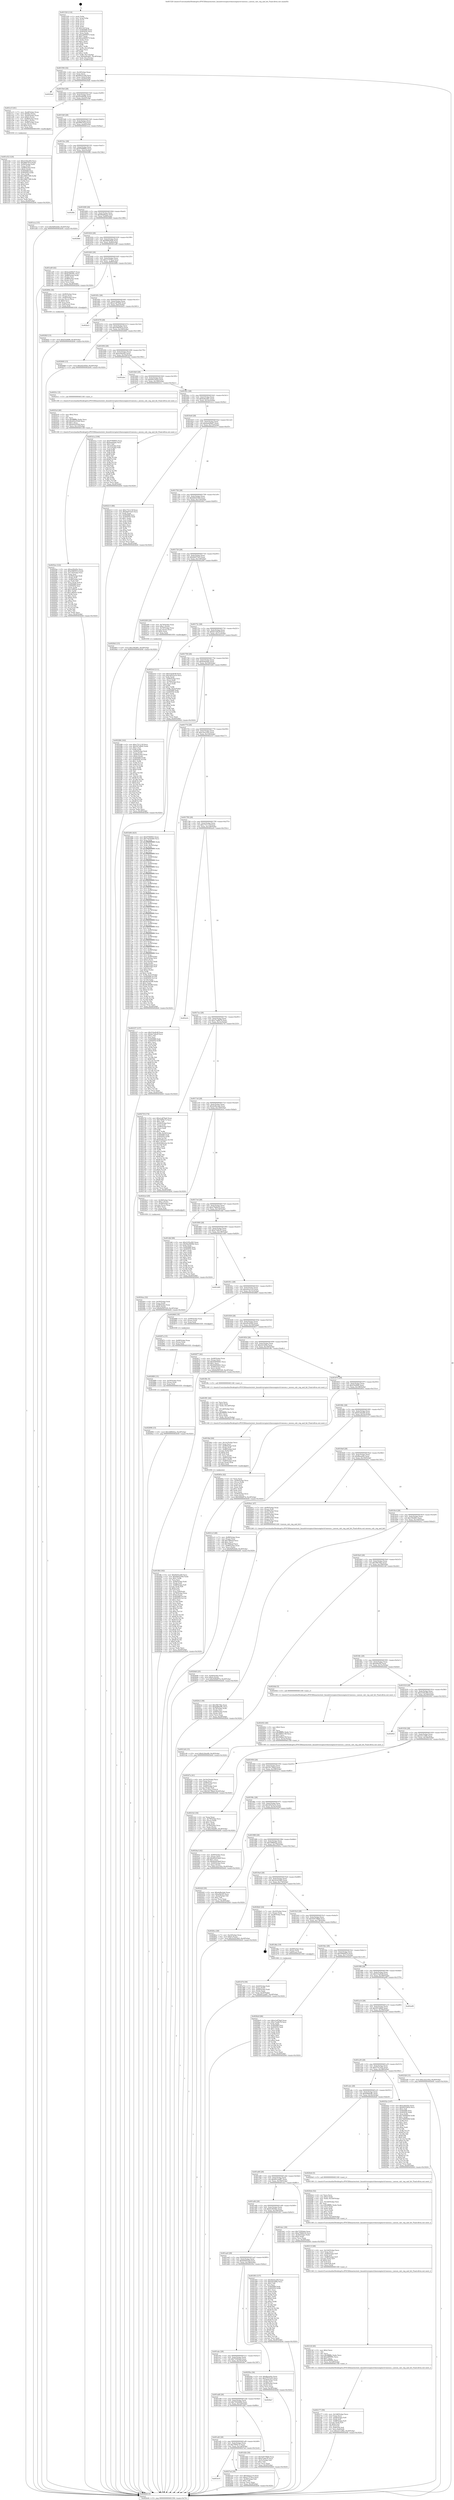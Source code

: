 digraph "0x401520" {
  label = "0x401520 (/mnt/c/Users/mathe/Desktop/tcc/POCII/binaries/extr_linuxdriverspinctrlmesonpinctrl-meson.c_meson_calc_reg_and_bit_Final-ollvm.out::main(0))"
  labelloc = "t"
  node[shape=record]

  Entry [label="",width=0.3,height=0.3,shape=circle,fillcolor=black,style=filled]
  "0x401594" [label="{
     0x401594 [32]\l
     | [instrs]\l
     &nbsp;&nbsp;0x401594 \<+6\>: mov -0xc8(%rbp),%eax\l
     &nbsp;&nbsp;0x40159a \<+2\>: mov %eax,%ecx\l
     &nbsp;&nbsp;0x40159c \<+6\>: sub $0x8d25c249,%ecx\l
     &nbsp;&nbsp;0x4015a2 \<+6\>: mov %eax,-0xdc(%rbp)\l
     &nbsp;&nbsp;0x4015a8 \<+6\>: mov %ecx,-0xe0(%rbp)\l
     &nbsp;&nbsp;0x4015ae \<+6\>: je 00000000004029a6 \<main+0x1486\>\l
  }"]
  "0x4029a6" [label="{
     0x4029a6\l
  }", style=dashed]
  "0x4015b4" [label="{
     0x4015b4 [28]\l
     | [instrs]\l
     &nbsp;&nbsp;0x4015b4 \<+5\>: jmp 00000000004015b9 \<main+0x99\>\l
     &nbsp;&nbsp;0x4015b9 \<+6\>: mov -0xdc(%rbp),%eax\l
     &nbsp;&nbsp;0x4015bf \<+5\>: sub $0x92a9d09b,%eax\l
     &nbsp;&nbsp;0x4015c4 \<+6\>: mov %eax,-0xe4(%rbp)\l
     &nbsp;&nbsp;0x4015ca \<+6\>: je 0000000000401e15 \<main+0x8f5\>\l
  }"]
  Exit [label="",width=0.3,height=0.3,shape=circle,fillcolor=black,style=filled,peripheries=2]
  "0x401e15" [label="{
     0x401e15 [61]\l
     | [instrs]\l
     &nbsp;&nbsp;0x401e15 \<+7\>: mov -0xa8(%rbp),%rax\l
     &nbsp;&nbsp;0x401e1c \<+6\>: movl $0x64,(%rax)\l
     &nbsp;&nbsp;0x401e22 \<+7\>: mov -0xa0(%rbp),%rax\l
     &nbsp;&nbsp;0x401e29 \<+6\>: movl $0x0,(%rax)\l
     &nbsp;&nbsp;0x401e2f \<+7\>: mov -0x98(%rbp),%rax\l
     &nbsp;&nbsp;0x401e36 \<+6\>: movl $0x1,(%rax)\l
     &nbsp;&nbsp;0x401e3c \<+7\>: mov -0x98(%rbp),%rax\l
     &nbsp;&nbsp;0x401e43 \<+3\>: movslq (%rax),%rax\l
     &nbsp;&nbsp;0x401e46 \<+4\>: shl $0x4,%rax\l
     &nbsp;&nbsp;0x401e4a \<+3\>: mov %rax,%rdi\l
     &nbsp;&nbsp;0x401e4d \<+5\>: call 0000000000401050 \<malloc@plt\>\l
     | [calls]\l
     &nbsp;&nbsp;0x401050 \{1\} (unknown)\l
  }"]
  "0x4015d0" [label="{
     0x4015d0 [28]\l
     | [instrs]\l
     &nbsp;&nbsp;0x4015d0 \<+5\>: jmp 00000000004015d5 \<main+0xb5\>\l
     &nbsp;&nbsp;0x4015d5 \<+6\>: mov -0xdc(%rbp),%eax\l
     &nbsp;&nbsp;0x4015db \<+5\>: sub $0x968745cf,%eax\l
     &nbsp;&nbsp;0x4015e0 \<+6\>: mov %eax,-0xe8(%rbp)\l
     &nbsp;&nbsp;0x4015e6 \<+6\>: je 0000000000401eca \<main+0x9aa\>\l
  }"]
  "0x402898" [label="{
     0x402898 [15]\l
     | [instrs]\l
     &nbsp;&nbsp;0x402898 \<+10\>: movl $0x3df8442a,-0xc8(%rbp)\l
     &nbsp;&nbsp;0x4028a2 \<+5\>: jmp 0000000000402b44 \<main+0x1624\>\l
  }"]
  "0x401eca" [label="{
     0x401eca [15]\l
     | [instrs]\l
     &nbsp;&nbsp;0x401eca \<+10\>: movl $0x9df5e6d4,-0xc8(%rbp)\l
     &nbsp;&nbsp;0x401ed4 \<+5\>: jmp 0000000000402b44 \<main+0x1624\>\l
  }"]
  "0x4015ec" [label="{
     0x4015ec [28]\l
     | [instrs]\l
     &nbsp;&nbsp;0x4015ec \<+5\>: jmp 00000000004015f1 \<main+0xd1\>\l
     &nbsp;&nbsp;0x4015f1 \<+6\>: mov -0xdc(%rbp),%eax\l
     &nbsp;&nbsp;0x4015f7 \<+5\>: sub $0x97908f43,%eax\l
     &nbsp;&nbsp;0x4015fc \<+6\>: mov %eax,-0xec(%rbp)\l
     &nbsp;&nbsp;0x401602 \<+6\>: je 00000000004028fe \<main+0x13de\>\l
  }"]
  "0x402889" [label="{
     0x402889 [15]\l
     | [instrs]\l
     &nbsp;&nbsp;0x402889 \<+4\>: mov -0x50(%rbp),%rax\l
     &nbsp;&nbsp;0x40288d \<+3\>: mov (%rax),%rax\l
     &nbsp;&nbsp;0x402890 \<+3\>: mov %rax,%rdi\l
     &nbsp;&nbsp;0x402893 \<+5\>: call 0000000000401030 \<free@plt\>\l
     | [calls]\l
     &nbsp;&nbsp;0x401030 \{1\} (unknown)\l
  }"]
  "0x4028fe" [label="{
     0x4028fe\l
  }", style=dashed]
  "0x401608" [label="{
     0x401608 [28]\l
     | [instrs]\l
     &nbsp;&nbsp;0x401608 \<+5\>: jmp 000000000040160d \<main+0xed\>\l
     &nbsp;&nbsp;0x40160d \<+6\>: mov -0xdc(%rbp),%eax\l
     &nbsp;&nbsp;0x401613 \<+5\>: sub $0x9da66aa2,%eax\l
     &nbsp;&nbsp;0x401618 \<+6\>: mov %eax,-0xf0(%rbp)\l
     &nbsp;&nbsp;0x40161e \<+6\>: je 00000000004028b6 \<main+0x1396\>\l
  }"]
  "0x40287a" [label="{
     0x40287a [15]\l
     | [instrs]\l
     &nbsp;&nbsp;0x40287a \<+4\>: mov -0x68(%rbp),%rax\l
     &nbsp;&nbsp;0x40287e \<+3\>: mov (%rax),%rax\l
     &nbsp;&nbsp;0x402881 \<+3\>: mov %rax,%rdi\l
     &nbsp;&nbsp;0x402884 \<+5\>: call 0000000000401030 \<free@plt\>\l
     | [calls]\l
     &nbsp;&nbsp;0x401030 \{1\} (unknown)\l
  }"]
  "0x4028b6" [label="{
     0x4028b6\l
  }", style=dashed]
  "0x401624" [label="{
     0x401624 [28]\l
     | [instrs]\l
     &nbsp;&nbsp;0x401624 \<+5\>: jmp 0000000000401629 \<main+0x109\>\l
     &nbsp;&nbsp;0x401629 \<+6\>: mov -0xdc(%rbp),%eax\l
     &nbsp;&nbsp;0x40162f \<+5\>: sub $0x9df5e6d4,%eax\l
     &nbsp;&nbsp;0x401634 \<+6\>: mov %eax,-0xf4(%rbp)\l
     &nbsp;&nbsp;0x40163a \<+6\>: je 0000000000401ed9 \<main+0x9b9\>\l
  }"]
  "0x40282f" [label="{
     0x40282f [15]\l
     | [instrs]\l
     &nbsp;&nbsp;0x40282f \<+10\>: movl $0xf1fef496,-0xc8(%rbp)\l
     &nbsp;&nbsp;0x402839 \<+5\>: jmp 0000000000402b44 \<main+0x1624\>\l
  }"]
  "0x401ed9" [label="{
     0x401ed9 [42]\l
     | [instrs]\l
     &nbsp;&nbsp;0x401ed9 \<+5\>: mov $0xbad29bd7,%eax\l
     &nbsp;&nbsp;0x401ede \<+5\>: mov $0x6c49344c,%ecx\l
     &nbsp;&nbsp;0x401ee3 \<+7\>: mov -0x88(%rbp),%rdx\l
     &nbsp;&nbsp;0x401eea \<+2\>: mov (%rdx),%esi\l
     &nbsp;&nbsp;0x401eec \<+7\>: mov -0x98(%rbp),%rdx\l
     &nbsp;&nbsp;0x401ef3 \<+2\>: cmp (%rdx),%esi\l
     &nbsp;&nbsp;0x401ef5 \<+3\>: cmovl %ecx,%eax\l
     &nbsp;&nbsp;0x401ef8 \<+6\>: mov %eax,-0xc8(%rbp)\l
     &nbsp;&nbsp;0x401efe \<+5\>: jmp 0000000000402b44 \<main+0x1624\>\l
  }"]
  "0x401640" [label="{
     0x401640 [28]\l
     | [instrs]\l
     &nbsp;&nbsp;0x401640 \<+5\>: jmp 0000000000401645 \<main+0x125\>\l
     &nbsp;&nbsp;0x401645 \<+6\>: mov -0xdc(%rbp),%eax\l
     &nbsp;&nbsp;0x40164b \<+5\>: sub $0xa17576ca,%eax\l
     &nbsp;&nbsp;0x401650 \<+6\>: mov %eax,-0xf8(%rbp)\l
     &nbsp;&nbsp;0x401656 \<+6\>: je 000000000040280b \<main+0x12eb\>\l
  }"]
  "0x401b10" [label="{
     0x401b10\l
  }", style=dashed]
  "0x40280b" [label="{
     0x40280b [36]\l
     | [instrs]\l
     &nbsp;&nbsp;0x40280b \<+7\>: mov -0x90(%rbp),%rax\l
     &nbsp;&nbsp;0x402812 \<+3\>: mov (%rax),%rax\l
     &nbsp;&nbsp;0x402815 \<+4\>: mov -0x40(%rbp),%rcx\l
     &nbsp;&nbsp;0x402819 \<+3\>: movslq (%rcx),%rcx\l
     &nbsp;&nbsp;0x40281c \<+4\>: shl $0x4,%rcx\l
     &nbsp;&nbsp;0x402820 \<+3\>: add %rcx,%rax\l
     &nbsp;&nbsp;0x402823 \<+4\>: mov 0x8(%rax),%rax\l
     &nbsp;&nbsp;0x402827 \<+3\>: mov %rax,%rdi\l
     &nbsp;&nbsp;0x40282a \<+5\>: call 0000000000401030 \<free@plt\>\l
     | [calls]\l
     &nbsp;&nbsp;0x401030 \{1\} (unknown)\l
  }"]
  "0x40165c" [label="{
     0x40165c [28]\l
     | [instrs]\l
     &nbsp;&nbsp;0x40165c \<+5\>: jmp 0000000000401661 \<main+0x141\>\l
     &nbsp;&nbsp;0x401661 \<+6\>: mov -0xdc(%rbp),%eax\l
     &nbsp;&nbsp;0x401667 \<+5\>: sub $0xa1a876a6,%eax\l
     &nbsp;&nbsp;0x40166c \<+6\>: mov %eax,-0xfc(%rbp)\l
     &nbsp;&nbsp;0x401672 \<+6\>: je 0000000000402b21 \<main+0x1601\>\l
  }"]
  "0x4027ed" [label="{
     0x4027ed [30]\l
     | [instrs]\l
     &nbsp;&nbsp;0x4027ed \<+5\>: mov $0xeb5a1cc4,%eax\l
     &nbsp;&nbsp;0x4027f2 \<+5\>: mov $0xa17576ca,%ecx\l
     &nbsp;&nbsp;0x4027f7 \<+3\>: mov -0x29(%rbp),%dl\l
     &nbsp;&nbsp;0x4027fa \<+3\>: test $0x1,%dl\l
     &nbsp;&nbsp;0x4027fd \<+3\>: cmovne %ecx,%eax\l
     &nbsp;&nbsp;0x402800 \<+6\>: mov %eax,-0xc8(%rbp)\l
     &nbsp;&nbsp;0x402806 \<+5\>: jmp 0000000000402b44 \<main+0x1624\>\l
  }"]
  "0x402b21" [label="{
     0x402b21\l
  }", style=dashed]
  "0x401678" [label="{
     0x401678 [28]\l
     | [instrs]\l
     &nbsp;&nbsp;0x401678 \<+5\>: jmp 000000000040167d \<main+0x15d\>\l
     &nbsp;&nbsp;0x40167d \<+6\>: mov -0xdc(%rbp),%eax\l
     &nbsp;&nbsp;0x401683 \<+5\>: sub $0xa566561d,%eax\l
     &nbsp;&nbsp;0x401688 \<+6\>: mov %eax,-0x100(%rbp)\l
     &nbsp;&nbsp;0x40168e \<+6\>: je 0000000000402668 \<main+0x1148\>\l
  }"]
  "0x4026d0" [label="{
     0x4026d0 [25]\l
     | [instrs]\l
     &nbsp;&nbsp;0x4026d0 \<+4\>: mov -0x40(%rbp),%rax\l
     &nbsp;&nbsp;0x4026d4 \<+6\>: movl $0x0,(%rax)\l
     &nbsp;&nbsp;0x4026da \<+10\>: movl $0x50f4d97d,-0xc8(%rbp)\l
     &nbsp;&nbsp;0x4026e4 \<+5\>: jmp 0000000000402b44 \<main+0x1624\>\l
  }"]
  "0x402668" [label="{
     0x402668 [15]\l
     | [instrs]\l
     &nbsp;&nbsp;0x402668 \<+10\>: movl $0xef2c65b4,-0xc8(%rbp)\l
     &nbsp;&nbsp;0x402672 \<+5\>: jmp 0000000000402b44 \<main+0x1624\>\l
  }"]
  "0x401694" [label="{
     0x401694 [28]\l
     | [instrs]\l
     &nbsp;&nbsp;0x401694 \<+5\>: jmp 0000000000401699 \<main+0x179\>\l
     &nbsp;&nbsp;0x401699 \<+6\>: mov -0xdc(%rbp),%eax\l
     &nbsp;&nbsp;0x40169f \<+5\>: sub $0xac82ef2e,%eax\l
     &nbsp;&nbsp;0x4016a4 \<+6\>: mov %eax,-0x104(%rbp)\l
     &nbsp;&nbsp;0x4016aa \<+6\>: je 0000000000402abe \<main+0x159e\>\l
  }"]
  "0x4025ee" [label="{
     0x4025ee [122]\l
     | [instrs]\l
     &nbsp;&nbsp;0x4025ee \<+5\>: mov $0xac82ef2e,%ecx\l
     &nbsp;&nbsp;0x4025f3 \<+5\>: mov $0xa566561d,%edx\l
     &nbsp;&nbsp;0x4025f8 \<+6\>: mov -0x1c0(%rbp),%esi\l
     &nbsp;&nbsp;0x4025fe \<+3\>: imul %eax,%esi\l
     &nbsp;&nbsp;0x402601 \<+4\>: mov -0x50(%rbp),%rdi\l
     &nbsp;&nbsp;0x402605 \<+3\>: mov (%rdi),%rdi\l
     &nbsp;&nbsp;0x402608 \<+4\>: mov -0x48(%rbp),%r8\l
     &nbsp;&nbsp;0x40260c \<+3\>: movslq (%r8),%r8\l
     &nbsp;&nbsp;0x40260f \<+4\>: mov %esi,(%rdi,%r8,4)\l
     &nbsp;&nbsp;0x402613 \<+7\>: mov 0x405068,%eax\l
     &nbsp;&nbsp;0x40261a \<+7\>: mov 0x405054,%esi\l
     &nbsp;&nbsp;0x402621 \<+3\>: mov %eax,%r9d\l
     &nbsp;&nbsp;0x402624 \<+7\>: add $0x1cff502e,%r9d\l
     &nbsp;&nbsp;0x40262b \<+4\>: sub $0x1,%r9d\l
     &nbsp;&nbsp;0x40262f \<+7\>: sub $0x1cff502e,%r9d\l
     &nbsp;&nbsp;0x402636 \<+4\>: imul %r9d,%eax\l
     &nbsp;&nbsp;0x40263a \<+3\>: and $0x1,%eax\l
     &nbsp;&nbsp;0x40263d \<+3\>: cmp $0x0,%eax\l
     &nbsp;&nbsp;0x402640 \<+4\>: sete %r10b\l
     &nbsp;&nbsp;0x402644 \<+3\>: cmp $0xa,%esi\l
     &nbsp;&nbsp;0x402647 \<+4\>: setl %r11b\l
     &nbsp;&nbsp;0x40264b \<+3\>: mov %r10b,%bl\l
     &nbsp;&nbsp;0x40264e \<+3\>: and %r11b,%bl\l
     &nbsp;&nbsp;0x402651 \<+3\>: xor %r11b,%r10b\l
     &nbsp;&nbsp;0x402654 \<+3\>: or %r10b,%bl\l
     &nbsp;&nbsp;0x402657 \<+3\>: test $0x1,%bl\l
     &nbsp;&nbsp;0x40265a \<+3\>: cmovne %edx,%ecx\l
     &nbsp;&nbsp;0x40265d \<+6\>: mov %ecx,-0xc8(%rbp)\l
     &nbsp;&nbsp;0x402663 \<+5\>: jmp 0000000000402b44 \<main+0x1624\>\l
  }"]
  "0x402abe" [label="{
     0x402abe\l
  }", style=dashed]
  "0x4016b0" [label="{
     0x4016b0 [28]\l
     | [instrs]\l
     &nbsp;&nbsp;0x4016b0 \<+5\>: jmp 00000000004016b5 \<main+0x195\>\l
     &nbsp;&nbsp;0x4016b5 \<+6\>: mov -0xdc(%rbp),%eax\l
     &nbsp;&nbsp;0x4016bb \<+5\>: sub $0xb931fd3d,%eax\l
     &nbsp;&nbsp;0x4016c0 \<+6\>: mov %eax,-0x108(%rbp)\l
     &nbsp;&nbsp;0x4016c6 \<+6\>: je 00000000004025c1 \<main+0x10a1\>\l
  }"]
  "0x4025c6" [label="{
     0x4025c6 [40]\l
     | [instrs]\l
     &nbsp;&nbsp;0x4025c6 \<+5\>: mov $0x2,%ecx\l
     &nbsp;&nbsp;0x4025cb \<+1\>: cltd\l
     &nbsp;&nbsp;0x4025cc \<+2\>: idiv %ecx\l
     &nbsp;&nbsp;0x4025ce \<+6\>: imul $0xfffffffe,%edx,%ecx\l
     &nbsp;&nbsp;0x4025d4 \<+6\>: add $0xd52e5526,%ecx\l
     &nbsp;&nbsp;0x4025da \<+3\>: add $0x1,%ecx\l
     &nbsp;&nbsp;0x4025dd \<+6\>: sub $0xd52e5526,%ecx\l
     &nbsp;&nbsp;0x4025e3 \<+6\>: mov %ecx,-0x1c0(%rbp)\l
     &nbsp;&nbsp;0x4025e9 \<+5\>: call 0000000000401160 \<next_i\>\l
     | [calls]\l
     &nbsp;&nbsp;0x401160 \{1\} (/mnt/c/Users/mathe/Desktop/tcc/POCII/binaries/extr_linuxdriverspinctrlmesonpinctrl-meson.c_meson_calc_reg_and_bit_Final-ollvm.out::next_i)\l
  }"]
  "0x4025c1" [label="{
     0x4025c1 [5]\l
     | [instrs]\l
     &nbsp;&nbsp;0x4025c1 \<+5\>: call 0000000000401160 \<next_i\>\l
     | [calls]\l
     &nbsp;&nbsp;0x401160 \{1\} (/mnt/c/Users/mathe/Desktop/tcc/POCII/binaries/extr_linuxdriverspinctrlmesonpinctrl-meson.c_meson_calc_reg_and_bit_Final-ollvm.out::next_i)\l
  }"]
  "0x4016cc" [label="{
     0x4016cc [28]\l
     | [instrs]\l
     &nbsp;&nbsp;0x4016cc \<+5\>: jmp 00000000004016d1 \<main+0x1b1\>\l
     &nbsp;&nbsp;0x4016d1 \<+6\>: mov -0xdc(%rbp),%eax\l
     &nbsp;&nbsp;0x4016d7 \<+5\>: sub $0xba6eaf01,%eax\l
     &nbsp;&nbsp;0x4016dc \<+6\>: mov %eax,-0x10c(%rbp)\l
     &nbsp;&nbsp;0x4016e2 \<+6\>: je 0000000000401b1a \<main+0x5fa\>\l
  }"]
  "0x4024ea" [label="{
     0x4024ea [32]\l
     | [instrs]\l
     &nbsp;&nbsp;0x4024ea \<+4\>: mov -0x50(%rbp),%rdi\l
     &nbsp;&nbsp;0x4024ee \<+3\>: mov %rax,(%rdi)\l
     &nbsp;&nbsp;0x4024f1 \<+4\>: mov -0x48(%rbp),%rax\l
     &nbsp;&nbsp;0x4024f5 \<+6\>: movl $0x0,(%rax)\l
     &nbsp;&nbsp;0x4024fb \<+10\>: movl $0x6d565329,-0xc8(%rbp)\l
     &nbsp;&nbsp;0x402505 \<+5\>: jmp 0000000000402b44 \<main+0x1624\>\l
  }"]
  "0x401b1a" [label="{
     0x401b1a [106]\l
     | [instrs]\l
     &nbsp;&nbsp;0x401b1a \<+5\>: mov $0x97908f43,%eax\l
     &nbsp;&nbsp;0x401b1f \<+5\>: mov $0xbefa0abe,%ecx\l
     &nbsp;&nbsp;0x401b24 \<+2\>: mov $0x1,%dl\l
     &nbsp;&nbsp;0x401b26 \<+7\>: mov -0xc2(%rbp),%sil\l
     &nbsp;&nbsp;0x401b2d \<+7\>: mov -0xc1(%rbp),%dil\l
     &nbsp;&nbsp;0x401b34 \<+3\>: mov %sil,%r8b\l
     &nbsp;&nbsp;0x401b37 \<+4\>: xor $0xff,%r8b\l
     &nbsp;&nbsp;0x401b3b \<+3\>: mov %dil,%r9b\l
     &nbsp;&nbsp;0x401b3e \<+4\>: xor $0xff,%r9b\l
     &nbsp;&nbsp;0x401b42 \<+3\>: xor $0x1,%dl\l
     &nbsp;&nbsp;0x401b45 \<+3\>: mov %r8b,%r10b\l
     &nbsp;&nbsp;0x401b48 \<+4\>: and $0xff,%r10b\l
     &nbsp;&nbsp;0x401b4c \<+3\>: and %dl,%sil\l
     &nbsp;&nbsp;0x401b4f \<+3\>: mov %r9b,%r11b\l
     &nbsp;&nbsp;0x401b52 \<+4\>: and $0xff,%r11b\l
     &nbsp;&nbsp;0x401b56 \<+3\>: and %dl,%dil\l
     &nbsp;&nbsp;0x401b59 \<+3\>: or %sil,%r10b\l
     &nbsp;&nbsp;0x401b5c \<+3\>: or %dil,%r11b\l
     &nbsp;&nbsp;0x401b5f \<+3\>: xor %r11b,%r10b\l
     &nbsp;&nbsp;0x401b62 \<+3\>: or %r9b,%r8b\l
     &nbsp;&nbsp;0x401b65 \<+4\>: xor $0xff,%r8b\l
     &nbsp;&nbsp;0x401b69 \<+3\>: or $0x1,%dl\l
     &nbsp;&nbsp;0x401b6c \<+3\>: and %dl,%r8b\l
     &nbsp;&nbsp;0x401b6f \<+3\>: or %r8b,%r10b\l
     &nbsp;&nbsp;0x401b72 \<+4\>: test $0x1,%r10b\l
     &nbsp;&nbsp;0x401b76 \<+3\>: cmovne %ecx,%eax\l
     &nbsp;&nbsp;0x401b79 \<+6\>: mov %eax,-0xc8(%rbp)\l
     &nbsp;&nbsp;0x401b7f \<+5\>: jmp 0000000000402b44 \<main+0x1624\>\l
  }"]
  "0x4016e8" [label="{
     0x4016e8 [28]\l
     | [instrs]\l
     &nbsp;&nbsp;0x4016e8 \<+5\>: jmp 00000000004016ed \<main+0x1cd\>\l
     &nbsp;&nbsp;0x4016ed \<+6\>: mov -0xdc(%rbp),%eax\l
     &nbsp;&nbsp;0x4016f3 \<+5\>: sub $0xbad29bd7,%eax\l
     &nbsp;&nbsp;0x4016f8 \<+6\>: mov %eax,-0x110(%rbp)\l
     &nbsp;&nbsp;0x4016fe \<+6\>: je 0000000000402213 \<main+0xcf3\>\l
  }"]
  "0x402b44" [label="{
     0x402b44 [5]\l
     | [instrs]\l
     &nbsp;&nbsp;0x402b44 \<+5\>: jmp 0000000000401594 \<main+0x74\>\l
  }"]
  "0x401520" [label="{
     0x401520 [116]\l
     | [instrs]\l
     &nbsp;&nbsp;0x401520 \<+1\>: push %rbp\l
     &nbsp;&nbsp;0x401521 \<+3\>: mov %rsp,%rbp\l
     &nbsp;&nbsp;0x401524 \<+2\>: push %r15\l
     &nbsp;&nbsp;0x401526 \<+2\>: push %r14\l
     &nbsp;&nbsp;0x401528 \<+2\>: push %r13\l
     &nbsp;&nbsp;0x40152a \<+2\>: push %r12\l
     &nbsp;&nbsp;0x40152c \<+1\>: push %rbx\l
     &nbsp;&nbsp;0x40152d \<+7\>: sub $0x1c8,%rsp\l
     &nbsp;&nbsp;0x401534 \<+7\>: mov 0x405068,%eax\l
     &nbsp;&nbsp;0x40153b \<+7\>: mov 0x405054,%ecx\l
     &nbsp;&nbsp;0x401542 \<+2\>: mov %eax,%edx\l
     &nbsp;&nbsp;0x401544 \<+6\>: sub $0xa2849475,%edx\l
     &nbsp;&nbsp;0x40154a \<+3\>: sub $0x1,%edx\l
     &nbsp;&nbsp;0x40154d \<+6\>: add $0xa2849475,%edx\l
     &nbsp;&nbsp;0x401553 \<+3\>: imul %edx,%eax\l
     &nbsp;&nbsp;0x401556 \<+3\>: and $0x1,%eax\l
     &nbsp;&nbsp;0x401559 \<+3\>: cmp $0x0,%eax\l
     &nbsp;&nbsp;0x40155c \<+4\>: sete %r8b\l
     &nbsp;&nbsp;0x401560 \<+4\>: and $0x1,%r8b\l
     &nbsp;&nbsp;0x401564 \<+7\>: mov %r8b,-0xc2(%rbp)\l
     &nbsp;&nbsp;0x40156b \<+3\>: cmp $0xa,%ecx\l
     &nbsp;&nbsp;0x40156e \<+4\>: setl %r8b\l
     &nbsp;&nbsp;0x401572 \<+4\>: and $0x1,%r8b\l
     &nbsp;&nbsp;0x401576 \<+7\>: mov %r8b,-0xc1(%rbp)\l
     &nbsp;&nbsp;0x40157d \<+10\>: movl $0xba6eaf01,-0xc8(%rbp)\l
     &nbsp;&nbsp;0x401587 \<+6\>: mov %edi,-0xcc(%rbp)\l
     &nbsp;&nbsp;0x40158d \<+7\>: mov %rsi,-0xd8(%rbp)\l
  }"]
  "0x40247a" [label="{
     0x40247a [41]\l
     | [instrs]\l
     &nbsp;&nbsp;0x40247a \<+6\>: mov -0x1bc(%rbp),%ecx\l
     &nbsp;&nbsp;0x402480 \<+3\>: imul %eax,%ecx\l
     &nbsp;&nbsp;0x402483 \<+4\>: mov -0x68(%rbp),%rsi\l
     &nbsp;&nbsp;0x402487 \<+3\>: mov (%rsi),%rsi\l
     &nbsp;&nbsp;0x40248a \<+4\>: mov -0x60(%rbp),%rdi\l
     &nbsp;&nbsp;0x40248e \<+3\>: movslq (%rdi),%rdi\l
     &nbsp;&nbsp;0x402491 \<+3\>: mov %ecx,(%rsi,%rdi,4)\l
     &nbsp;&nbsp;0x402494 \<+10\>: movl $0x34178baf,-0xc8(%rbp)\l
     &nbsp;&nbsp;0x40249e \<+5\>: jmp 0000000000402b44 \<main+0x1624\>\l
  }"]
  "0x402213" [label="{
     0x402213 [86]\l
     | [instrs]\l
     &nbsp;&nbsp;0x402213 \<+5\>: mov $0xc731113f,%eax\l
     &nbsp;&nbsp;0x402218 \<+5\>: mov $0xbbf372e5,%ecx\l
     &nbsp;&nbsp;0x40221d \<+2\>: xor %edx,%edx\l
     &nbsp;&nbsp;0x40221f \<+7\>: mov 0x405068,%esi\l
     &nbsp;&nbsp;0x402226 \<+7\>: mov 0x405054,%edi\l
     &nbsp;&nbsp;0x40222d \<+3\>: sub $0x1,%edx\l
     &nbsp;&nbsp;0x402230 \<+3\>: mov %esi,%r8d\l
     &nbsp;&nbsp;0x402233 \<+3\>: add %edx,%r8d\l
     &nbsp;&nbsp;0x402236 \<+4\>: imul %r8d,%esi\l
     &nbsp;&nbsp;0x40223a \<+3\>: and $0x1,%esi\l
     &nbsp;&nbsp;0x40223d \<+3\>: cmp $0x0,%esi\l
     &nbsp;&nbsp;0x402240 \<+4\>: sete %r9b\l
     &nbsp;&nbsp;0x402244 \<+3\>: cmp $0xa,%edi\l
     &nbsp;&nbsp;0x402247 \<+4\>: setl %r10b\l
     &nbsp;&nbsp;0x40224b \<+3\>: mov %r9b,%r11b\l
     &nbsp;&nbsp;0x40224e \<+3\>: and %r10b,%r11b\l
     &nbsp;&nbsp;0x402251 \<+3\>: xor %r10b,%r9b\l
     &nbsp;&nbsp;0x402254 \<+3\>: or %r9b,%r11b\l
     &nbsp;&nbsp;0x402257 \<+4\>: test $0x1,%r11b\l
     &nbsp;&nbsp;0x40225b \<+3\>: cmovne %ecx,%eax\l
     &nbsp;&nbsp;0x40225e \<+6\>: mov %eax,-0xc8(%rbp)\l
     &nbsp;&nbsp;0x402264 \<+5\>: jmp 0000000000402b44 \<main+0x1624\>\l
  }"]
  "0x401704" [label="{
     0x401704 [28]\l
     | [instrs]\l
     &nbsp;&nbsp;0x401704 \<+5\>: jmp 0000000000401709 \<main+0x1e9\>\l
     &nbsp;&nbsp;0x401709 \<+6\>: mov -0xdc(%rbp),%eax\l
     &nbsp;&nbsp;0x40170f \<+5\>: sub $0xbb62530d,%eax\l
     &nbsp;&nbsp;0x401714 \<+6\>: mov %eax,-0x114(%rbp)\l
     &nbsp;&nbsp;0x40171a \<+6\>: je 00000000004020b3 \<main+0xb93\>\l
  }"]
  "0x402452" [label="{
     0x402452 [40]\l
     | [instrs]\l
     &nbsp;&nbsp;0x402452 \<+5\>: mov $0x2,%ecx\l
     &nbsp;&nbsp;0x402457 \<+1\>: cltd\l
     &nbsp;&nbsp;0x402458 \<+2\>: idiv %ecx\l
     &nbsp;&nbsp;0x40245a \<+6\>: imul $0xfffffffe,%edx,%ecx\l
     &nbsp;&nbsp;0x402460 \<+6\>: sub $0x280be158,%ecx\l
     &nbsp;&nbsp;0x402466 \<+3\>: add $0x1,%ecx\l
     &nbsp;&nbsp;0x402469 \<+6\>: add $0x280be158,%ecx\l
     &nbsp;&nbsp;0x40246f \<+6\>: mov %ecx,-0x1bc(%rbp)\l
     &nbsp;&nbsp;0x402475 \<+5\>: call 0000000000401160 \<next_i\>\l
     | [calls]\l
     &nbsp;&nbsp;0x401160 \{1\} (/mnt/c/Users/mathe/Desktop/tcc/POCII/binaries/extr_linuxdriverspinctrlmesonpinctrl-meson.c_meson_calc_reg_and_bit_Final-ollvm.out::next_i)\l
  }"]
  "0x4020b3" [label="{
     0x4020b3 [15]\l
     | [instrs]\l
     &nbsp;&nbsp;0x4020b3 \<+10\>: movl $0x19428f1,-0xc8(%rbp)\l
     &nbsp;&nbsp;0x4020bd \<+5\>: jmp 0000000000402b44 \<main+0x1624\>\l
  }"]
  "0x401720" [label="{
     0x401720 [28]\l
     | [instrs]\l
     &nbsp;&nbsp;0x401720 \<+5\>: jmp 0000000000401725 \<main+0x205\>\l
     &nbsp;&nbsp;0x401725 \<+6\>: mov -0xdc(%rbp),%eax\l
     &nbsp;&nbsp;0x40172b \<+5\>: sub $0xbbf372e5,%eax\l
     &nbsp;&nbsp;0x401730 \<+6\>: mov %eax,-0x118(%rbp)\l
     &nbsp;&nbsp;0x401736 \<+6\>: je 0000000000402269 \<main+0xd49\>\l
  }"]
  "0x402286" [label="{
     0x402286 [162]\l
     | [instrs]\l
     &nbsp;&nbsp;0x402286 \<+5\>: mov $0xc731113f,%ecx\l
     &nbsp;&nbsp;0x40228b \<+5\>: mov $0x547ef6d2,%edx\l
     &nbsp;&nbsp;0x402290 \<+3\>: mov $0x1,%sil\l
     &nbsp;&nbsp;0x402293 \<+3\>: xor %r8d,%r8d\l
     &nbsp;&nbsp;0x402296 \<+4\>: mov -0x68(%rbp),%rdi\l
     &nbsp;&nbsp;0x40229a \<+3\>: mov %rax,(%rdi)\l
     &nbsp;&nbsp;0x40229d \<+4\>: mov -0x60(%rbp),%rax\l
     &nbsp;&nbsp;0x4022a1 \<+6\>: movl $0x0,(%rax)\l
     &nbsp;&nbsp;0x4022a7 \<+8\>: mov 0x405068,%r9d\l
     &nbsp;&nbsp;0x4022af \<+8\>: mov 0x405054,%r10d\l
     &nbsp;&nbsp;0x4022b7 \<+4\>: sub $0x1,%r8d\l
     &nbsp;&nbsp;0x4022bb \<+3\>: mov %r9d,%r11d\l
     &nbsp;&nbsp;0x4022be \<+3\>: add %r8d,%r11d\l
     &nbsp;&nbsp;0x4022c1 \<+4\>: imul %r11d,%r9d\l
     &nbsp;&nbsp;0x4022c5 \<+4\>: and $0x1,%r9d\l
     &nbsp;&nbsp;0x4022c9 \<+4\>: cmp $0x0,%r9d\l
     &nbsp;&nbsp;0x4022cd \<+3\>: sete %bl\l
     &nbsp;&nbsp;0x4022d0 \<+4\>: cmp $0xa,%r10d\l
     &nbsp;&nbsp;0x4022d4 \<+4\>: setl %r14b\l
     &nbsp;&nbsp;0x4022d8 \<+3\>: mov %bl,%r15b\l
     &nbsp;&nbsp;0x4022db \<+4\>: xor $0xff,%r15b\l
     &nbsp;&nbsp;0x4022df \<+3\>: mov %r14b,%r12b\l
     &nbsp;&nbsp;0x4022e2 \<+4\>: xor $0xff,%r12b\l
     &nbsp;&nbsp;0x4022e6 \<+4\>: xor $0x0,%sil\l
     &nbsp;&nbsp;0x4022ea \<+3\>: mov %r15b,%r13b\l
     &nbsp;&nbsp;0x4022ed \<+4\>: and $0x0,%r13b\l
     &nbsp;&nbsp;0x4022f1 \<+3\>: and %sil,%bl\l
     &nbsp;&nbsp;0x4022f4 \<+3\>: mov %r12b,%al\l
     &nbsp;&nbsp;0x4022f7 \<+2\>: and $0x0,%al\l
     &nbsp;&nbsp;0x4022f9 \<+3\>: and %sil,%r14b\l
     &nbsp;&nbsp;0x4022fc \<+3\>: or %bl,%r13b\l
     &nbsp;&nbsp;0x4022ff \<+3\>: or %r14b,%al\l
     &nbsp;&nbsp;0x402302 \<+3\>: xor %al,%r13b\l
     &nbsp;&nbsp;0x402305 \<+3\>: or %r12b,%r15b\l
     &nbsp;&nbsp;0x402308 \<+4\>: xor $0xff,%r15b\l
     &nbsp;&nbsp;0x40230c \<+4\>: or $0x0,%sil\l
     &nbsp;&nbsp;0x402310 \<+3\>: and %sil,%r15b\l
     &nbsp;&nbsp;0x402313 \<+3\>: or %r15b,%r13b\l
     &nbsp;&nbsp;0x402316 \<+4\>: test $0x1,%r13b\l
     &nbsp;&nbsp;0x40231a \<+3\>: cmovne %edx,%ecx\l
     &nbsp;&nbsp;0x40231d \<+6\>: mov %ecx,-0xc8(%rbp)\l
     &nbsp;&nbsp;0x402323 \<+5\>: jmp 0000000000402b44 \<main+0x1624\>\l
  }"]
  "0x402269" [label="{
     0x402269 [29]\l
     | [instrs]\l
     &nbsp;&nbsp;0x402269 \<+4\>: mov -0x70(%rbp),%rax\l
     &nbsp;&nbsp;0x40226d \<+6\>: movl $0x1,(%rax)\l
     &nbsp;&nbsp;0x402273 \<+4\>: mov -0x70(%rbp),%rax\l
     &nbsp;&nbsp;0x402277 \<+3\>: movslq (%rax),%rax\l
     &nbsp;&nbsp;0x40227a \<+4\>: shl $0x2,%rax\l
     &nbsp;&nbsp;0x40227e \<+3\>: mov %rax,%rdi\l
     &nbsp;&nbsp;0x402281 \<+5\>: call 0000000000401050 \<malloc@plt\>\l
     | [calls]\l
     &nbsp;&nbsp;0x401050 \{1\} (unknown)\l
  }"]
  "0x40173c" [label="{
     0x40173c [28]\l
     | [instrs]\l
     &nbsp;&nbsp;0x40173c \<+5\>: jmp 0000000000401741 \<main+0x221\>\l
     &nbsp;&nbsp;0x401741 \<+6\>: mov -0xdc(%rbp),%eax\l
     &nbsp;&nbsp;0x401747 \<+5\>: sub $0xbe7a9a3f,%eax\l
     &nbsp;&nbsp;0x40174c \<+6\>: mov %eax,-0x11c(%rbp)\l
     &nbsp;&nbsp;0x401752 \<+6\>: je 00000000004023c0 \<main+0xea0\>\l
  }"]
  "0x402177" [label="{
     0x402177 [59]\l
     | [instrs]\l
     &nbsp;&nbsp;0x402177 \<+6\>: mov -0x1b8(%rbp),%ecx\l
     &nbsp;&nbsp;0x40217d \<+3\>: imul %eax,%ecx\l
     &nbsp;&nbsp;0x402180 \<+7\>: mov -0x90(%rbp),%r8\l
     &nbsp;&nbsp;0x402187 \<+3\>: mov (%r8),%r8\l
     &nbsp;&nbsp;0x40218a \<+7\>: mov -0x88(%rbp),%r9\l
     &nbsp;&nbsp;0x402191 \<+3\>: movslq (%r9),%r9\l
     &nbsp;&nbsp;0x402194 \<+4\>: shl $0x4,%r9\l
     &nbsp;&nbsp;0x402198 \<+3\>: add %r9,%r8\l
     &nbsp;&nbsp;0x40219b \<+4\>: mov 0x8(%r8),%r8\l
     &nbsp;&nbsp;0x40219f \<+4\>: mov %ecx,0x4(%r8)\l
     &nbsp;&nbsp;0x4021a3 \<+10\>: movl $0x22112f6e,-0xc8(%rbp)\l
     &nbsp;&nbsp;0x4021ad \<+5\>: jmp 0000000000402b44 \<main+0x1624\>\l
  }"]
  "0x4023c0" [label="{
     0x4023c0 [111]\l
     | [instrs]\l
     &nbsp;&nbsp;0x4023c0 \<+5\>: mov $0x51ba9c6f,%eax\l
     &nbsp;&nbsp;0x4023c5 \<+5\>: mov $0x3d5e5a1b,%ecx\l
     &nbsp;&nbsp;0x4023ca \<+2\>: xor %edx,%edx\l
     &nbsp;&nbsp;0x4023cc \<+4\>: mov -0x60(%rbp),%rsi\l
     &nbsp;&nbsp;0x4023d0 \<+2\>: mov (%rsi),%edi\l
     &nbsp;&nbsp;0x4023d2 \<+4\>: mov -0x70(%rbp),%rsi\l
     &nbsp;&nbsp;0x4023d6 \<+2\>: cmp (%rsi),%edi\l
     &nbsp;&nbsp;0x4023d8 \<+4\>: setl %r8b\l
     &nbsp;&nbsp;0x4023dc \<+4\>: and $0x1,%r8b\l
     &nbsp;&nbsp;0x4023e0 \<+4\>: mov %r8b,-0x2a(%rbp)\l
     &nbsp;&nbsp;0x4023e4 \<+7\>: mov 0x405068,%edi\l
     &nbsp;&nbsp;0x4023eb \<+8\>: mov 0x405054,%r9d\l
     &nbsp;&nbsp;0x4023f3 \<+3\>: sub $0x1,%edx\l
     &nbsp;&nbsp;0x4023f6 \<+3\>: mov %edi,%r10d\l
     &nbsp;&nbsp;0x4023f9 \<+3\>: add %edx,%r10d\l
     &nbsp;&nbsp;0x4023fc \<+4\>: imul %r10d,%edi\l
     &nbsp;&nbsp;0x402400 \<+3\>: and $0x1,%edi\l
     &nbsp;&nbsp;0x402403 \<+3\>: cmp $0x0,%edi\l
     &nbsp;&nbsp;0x402406 \<+4\>: sete %r8b\l
     &nbsp;&nbsp;0x40240a \<+4\>: cmp $0xa,%r9d\l
     &nbsp;&nbsp;0x40240e \<+4\>: setl %r11b\l
     &nbsp;&nbsp;0x402412 \<+3\>: mov %r8b,%bl\l
     &nbsp;&nbsp;0x402415 \<+3\>: and %r11b,%bl\l
     &nbsp;&nbsp;0x402418 \<+3\>: xor %r11b,%r8b\l
     &nbsp;&nbsp;0x40241b \<+3\>: or %r8b,%bl\l
     &nbsp;&nbsp;0x40241e \<+3\>: test $0x1,%bl\l
     &nbsp;&nbsp;0x402421 \<+3\>: cmovne %ecx,%eax\l
     &nbsp;&nbsp;0x402424 \<+6\>: mov %eax,-0xc8(%rbp)\l
     &nbsp;&nbsp;0x40242a \<+5\>: jmp 0000000000402b44 \<main+0x1624\>\l
  }"]
  "0x401758" [label="{
     0x401758 [28]\l
     | [instrs]\l
     &nbsp;&nbsp;0x401758 \<+5\>: jmp 000000000040175d \<main+0x23d\>\l
     &nbsp;&nbsp;0x40175d \<+6\>: mov -0xdc(%rbp),%eax\l
     &nbsp;&nbsp;0x401763 \<+5\>: sub $0xbefa0abe,%eax\l
     &nbsp;&nbsp;0x401768 \<+6\>: mov %eax,-0x120(%rbp)\l
     &nbsp;&nbsp;0x40176e \<+6\>: je 0000000000401b84 \<main+0x664\>\l
  }"]
  "0x40214f" [label="{
     0x40214f [40]\l
     | [instrs]\l
     &nbsp;&nbsp;0x40214f \<+5\>: mov $0x2,%ecx\l
     &nbsp;&nbsp;0x402154 \<+1\>: cltd\l
     &nbsp;&nbsp;0x402155 \<+2\>: idiv %ecx\l
     &nbsp;&nbsp;0x402157 \<+6\>: imul $0xfffffffe,%edx,%ecx\l
     &nbsp;&nbsp;0x40215d \<+6\>: add $0xa9f99f9c,%ecx\l
     &nbsp;&nbsp;0x402163 \<+3\>: add $0x1,%ecx\l
     &nbsp;&nbsp;0x402166 \<+6\>: sub $0xa9f99f9c,%ecx\l
     &nbsp;&nbsp;0x40216c \<+6\>: mov %ecx,-0x1b8(%rbp)\l
     &nbsp;&nbsp;0x402172 \<+5\>: call 0000000000401160 \<next_i\>\l
     | [calls]\l
     &nbsp;&nbsp;0x401160 \{1\} (/mnt/c/Users/mathe/Desktop/tcc/POCII/binaries/extr_linuxdriverspinctrlmesonpinctrl-meson.c_meson_calc_reg_and_bit_Final-ollvm.out::next_i)\l
  }"]
  "0x401b84" [label="{
     0x401b84 [423]\l
     | [instrs]\l
     &nbsp;&nbsp;0x401b84 \<+5\>: mov $0x97908f43,%eax\l
     &nbsp;&nbsp;0x401b89 \<+5\>: mov $0x7452b4b6,%ecx\l
     &nbsp;&nbsp;0x401b8e \<+3\>: mov %rsp,%rdx\l
     &nbsp;&nbsp;0x401b91 \<+4\>: add $0xfffffffffffffff0,%rdx\l
     &nbsp;&nbsp;0x401b95 \<+3\>: mov %rdx,%rsp\l
     &nbsp;&nbsp;0x401b98 \<+7\>: mov %rdx,-0xc0(%rbp)\l
     &nbsp;&nbsp;0x401b9f \<+3\>: mov %rsp,%rdx\l
     &nbsp;&nbsp;0x401ba2 \<+4\>: add $0xfffffffffffffff0,%rdx\l
     &nbsp;&nbsp;0x401ba6 \<+3\>: mov %rdx,%rsp\l
     &nbsp;&nbsp;0x401ba9 \<+3\>: mov %rsp,%rsi\l
     &nbsp;&nbsp;0x401bac \<+4\>: add $0xfffffffffffffff0,%rsi\l
     &nbsp;&nbsp;0x401bb0 \<+3\>: mov %rsi,%rsp\l
     &nbsp;&nbsp;0x401bb3 \<+7\>: mov %rsi,-0xb8(%rbp)\l
     &nbsp;&nbsp;0x401bba \<+3\>: mov %rsp,%rsi\l
     &nbsp;&nbsp;0x401bbd \<+4\>: add $0xfffffffffffffff0,%rsi\l
     &nbsp;&nbsp;0x401bc1 \<+3\>: mov %rsi,%rsp\l
     &nbsp;&nbsp;0x401bc4 \<+7\>: mov %rsi,-0xb0(%rbp)\l
     &nbsp;&nbsp;0x401bcb \<+3\>: mov %rsp,%rsi\l
     &nbsp;&nbsp;0x401bce \<+4\>: add $0xfffffffffffffff0,%rsi\l
     &nbsp;&nbsp;0x401bd2 \<+3\>: mov %rsi,%rsp\l
     &nbsp;&nbsp;0x401bd5 \<+7\>: mov %rsi,-0xa8(%rbp)\l
     &nbsp;&nbsp;0x401bdc \<+3\>: mov %rsp,%rsi\l
     &nbsp;&nbsp;0x401bdf \<+4\>: add $0xfffffffffffffff0,%rsi\l
     &nbsp;&nbsp;0x401be3 \<+3\>: mov %rsi,%rsp\l
     &nbsp;&nbsp;0x401be6 \<+7\>: mov %rsi,-0xa0(%rbp)\l
     &nbsp;&nbsp;0x401bed \<+3\>: mov %rsp,%rsi\l
     &nbsp;&nbsp;0x401bf0 \<+4\>: add $0xfffffffffffffff0,%rsi\l
     &nbsp;&nbsp;0x401bf4 \<+3\>: mov %rsi,%rsp\l
     &nbsp;&nbsp;0x401bf7 \<+7\>: mov %rsi,-0x98(%rbp)\l
     &nbsp;&nbsp;0x401bfe \<+3\>: mov %rsp,%rsi\l
     &nbsp;&nbsp;0x401c01 \<+4\>: add $0xfffffffffffffff0,%rsi\l
     &nbsp;&nbsp;0x401c05 \<+3\>: mov %rsi,%rsp\l
     &nbsp;&nbsp;0x401c08 \<+7\>: mov %rsi,-0x90(%rbp)\l
     &nbsp;&nbsp;0x401c0f \<+3\>: mov %rsp,%rsi\l
     &nbsp;&nbsp;0x401c12 \<+4\>: add $0xfffffffffffffff0,%rsi\l
     &nbsp;&nbsp;0x401c16 \<+3\>: mov %rsi,%rsp\l
     &nbsp;&nbsp;0x401c19 \<+7\>: mov %rsi,-0x88(%rbp)\l
     &nbsp;&nbsp;0x401c20 \<+3\>: mov %rsp,%rsi\l
     &nbsp;&nbsp;0x401c23 \<+4\>: add $0xfffffffffffffff0,%rsi\l
     &nbsp;&nbsp;0x401c27 \<+3\>: mov %rsi,%rsp\l
     &nbsp;&nbsp;0x401c2a \<+4\>: mov %rsi,-0x80(%rbp)\l
     &nbsp;&nbsp;0x401c2e \<+3\>: mov %rsp,%rsi\l
     &nbsp;&nbsp;0x401c31 \<+4\>: add $0xfffffffffffffff0,%rsi\l
     &nbsp;&nbsp;0x401c35 \<+3\>: mov %rsi,%rsp\l
     &nbsp;&nbsp;0x401c38 \<+4\>: mov %rsi,-0x78(%rbp)\l
     &nbsp;&nbsp;0x401c3c \<+3\>: mov %rsp,%rsi\l
     &nbsp;&nbsp;0x401c3f \<+4\>: add $0xfffffffffffffff0,%rsi\l
     &nbsp;&nbsp;0x401c43 \<+3\>: mov %rsi,%rsp\l
     &nbsp;&nbsp;0x401c46 \<+4\>: mov %rsi,-0x70(%rbp)\l
     &nbsp;&nbsp;0x401c4a \<+3\>: mov %rsp,%rsi\l
     &nbsp;&nbsp;0x401c4d \<+4\>: add $0xfffffffffffffff0,%rsi\l
     &nbsp;&nbsp;0x401c51 \<+3\>: mov %rsi,%rsp\l
     &nbsp;&nbsp;0x401c54 \<+4\>: mov %rsi,-0x68(%rbp)\l
     &nbsp;&nbsp;0x401c58 \<+3\>: mov %rsp,%rsi\l
     &nbsp;&nbsp;0x401c5b \<+4\>: add $0xfffffffffffffff0,%rsi\l
     &nbsp;&nbsp;0x401c5f \<+3\>: mov %rsi,%rsp\l
     &nbsp;&nbsp;0x401c62 \<+4\>: mov %rsi,-0x60(%rbp)\l
     &nbsp;&nbsp;0x401c66 \<+3\>: mov %rsp,%rsi\l
     &nbsp;&nbsp;0x401c69 \<+4\>: add $0xfffffffffffffff0,%rsi\l
     &nbsp;&nbsp;0x401c6d \<+3\>: mov %rsi,%rsp\l
     &nbsp;&nbsp;0x401c70 \<+4\>: mov %rsi,-0x58(%rbp)\l
     &nbsp;&nbsp;0x401c74 \<+3\>: mov %rsp,%rsi\l
     &nbsp;&nbsp;0x401c77 \<+4\>: add $0xfffffffffffffff0,%rsi\l
     &nbsp;&nbsp;0x401c7b \<+3\>: mov %rsi,%rsp\l
     &nbsp;&nbsp;0x401c7e \<+4\>: mov %rsi,-0x50(%rbp)\l
     &nbsp;&nbsp;0x401c82 \<+3\>: mov %rsp,%rsi\l
     &nbsp;&nbsp;0x401c85 \<+4\>: add $0xfffffffffffffff0,%rsi\l
     &nbsp;&nbsp;0x401c89 \<+3\>: mov %rsi,%rsp\l
     &nbsp;&nbsp;0x401c8c \<+4\>: mov %rsi,-0x48(%rbp)\l
     &nbsp;&nbsp;0x401c90 \<+3\>: mov %rsp,%rsi\l
     &nbsp;&nbsp;0x401c93 \<+4\>: add $0xfffffffffffffff0,%rsi\l
     &nbsp;&nbsp;0x401c97 \<+3\>: mov %rsi,%rsp\l
     &nbsp;&nbsp;0x401c9a \<+4\>: mov %rsi,-0x40(%rbp)\l
     &nbsp;&nbsp;0x401c9e \<+7\>: mov -0xc0(%rbp),%rsi\l
     &nbsp;&nbsp;0x401ca5 \<+6\>: movl $0x0,(%rsi)\l
     &nbsp;&nbsp;0x401cab \<+6\>: mov -0xcc(%rbp),%edi\l
     &nbsp;&nbsp;0x401cb1 \<+2\>: mov %edi,(%rdx)\l
     &nbsp;&nbsp;0x401cb3 \<+7\>: mov -0xb8(%rbp),%rsi\l
     &nbsp;&nbsp;0x401cba \<+7\>: mov -0xd8(%rbp),%r8\l
     &nbsp;&nbsp;0x401cc1 \<+3\>: mov %r8,(%rsi)\l
     &nbsp;&nbsp;0x401cc4 \<+3\>: cmpl $0x2,(%rdx)\l
     &nbsp;&nbsp;0x401cc7 \<+4\>: setne %r9b\l
     &nbsp;&nbsp;0x401ccb \<+4\>: and $0x1,%r9b\l
     &nbsp;&nbsp;0x401ccf \<+4\>: mov %r9b,-0x31(%rbp)\l
     &nbsp;&nbsp;0x401cd3 \<+8\>: mov 0x405068,%r10d\l
     &nbsp;&nbsp;0x401cdb \<+8\>: mov 0x405054,%r11d\l
     &nbsp;&nbsp;0x401ce3 \<+3\>: mov %r10d,%ebx\l
     &nbsp;&nbsp;0x401ce6 \<+6\>: add $0x4fc44298,%ebx\l
     &nbsp;&nbsp;0x401cec \<+3\>: sub $0x1,%ebx\l
     &nbsp;&nbsp;0x401cef \<+6\>: sub $0x4fc44298,%ebx\l
     &nbsp;&nbsp;0x401cf5 \<+4\>: imul %ebx,%r10d\l
     &nbsp;&nbsp;0x401cf9 \<+4\>: and $0x1,%r10d\l
     &nbsp;&nbsp;0x401cfd \<+4\>: cmp $0x0,%r10d\l
     &nbsp;&nbsp;0x401d01 \<+4\>: sete %r9b\l
     &nbsp;&nbsp;0x401d05 \<+4\>: cmp $0xa,%r11d\l
     &nbsp;&nbsp;0x401d09 \<+4\>: setl %r14b\l
     &nbsp;&nbsp;0x401d0d \<+3\>: mov %r9b,%r15b\l
     &nbsp;&nbsp;0x401d10 \<+3\>: and %r14b,%r15b\l
     &nbsp;&nbsp;0x401d13 \<+3\>: xor %r14b,%r9b\l
     &nbsp;&nbsp;0x401d16 \<+3\>: or %r9b,%r15b\l
     &nbsp;&nbsp;0x401d19 \<+4\>: test $0x1,%r15b\l
     &nbsp;&nbsp;0x401d1d \<+3\>: cmovne %ecx,%eax\l
     &nbsp;&nbsp;0x401d20 \<+6\>: mov %eax,-0xc8(%rbp)\l
     &nbsp;&nbsp;0x401d26 \<+5\>: jmp 0000000000402b44 \<main+0x1624\>\l
  }"]
  "0x401774" [label="{
     0x401774 [28]\l
     | [instrs]\l
     &nbsp;&nbsp;0x401774 \<+5\>: jmp 0000000000401779 \<main+0x259\>\l
     &nbsp;&nbsp;0x401779 \<+6\>: mov -0xdc(%rbp),%eax\l
     &nbsp;&nbsp;0x40177f \<+5\>: sub $0xc2ea145a,%eax\l
     &nbsp;&nbsp;0x401784 \<+6\>: mov %eax,-0x124(%rbp)\l
     &nbsp;&nbsp;0x40178a \<+6\>: je 0000000000402337 \<main+0xe17\>\l
  }"]
  "0x40211f" [label="{
     0x40211f [48]\l
     | [instrs]\l
     &nbsp;&nbsp;0x40211f \<+6\>: mov -0x1b4(%rbp),%ecx\l
     &nbsp;&nbsp;0x402125 \<+3\>: imul %eax,%ecx\l
     &nbsp;&nbsp;0x402128 \<+7\>: mov -0x90(%rbp),%r8\l
     &nbsp;&nbsp;0x40212f \<+3\>: mov (%r8),%r8\l
     &nbsp;&nbsp;0x402132 \<+7\>: mov -0x88(%rbp),%r9\l
     &nbsp;&nbsp;0x402139 \<+3\>: movslq (%r9),%r9\l
     &nbsp;&nbsp;0x40213c \<+4\>: shl $0x4,%r9\l
     &nbsp;&nbsp;0x402140 \<+3\>: add %r9,%r8\l
     &nbsp;&nbsp;0x402143 \<+4\>: mov 0x8(%r8),%r8\l
     &nbsp;&nbsp;0x402147 \<+3\>: mov %ecx,(%r8)\l
     &nbsp;&nbsp;0x40214a \<+5\>: call 0000000000401160 \<next_i\>\l
     | [calls]\l
     &nbsp;&nbsp;0x401160 \{1\} (/mnt/c/Users/mathe/Desktop/tcc/POCII/binaries/extr_linuxdriverspinctrlmesonpinctrl-meson.c_meson_calc_reg_and_bit_Final-ollvm.out::next_i)\l
  }"]
  "0x4020eb" [label="{
     0x4020eb [52]\l
     | [instrs]\l
     &nbsp;&nbsp;0x4020eb \<+2\>: xor %ecx,%ecx\l
     &nbsp;&nbsp;0x4020ed \<+5\>: mov $0x2,%edx\l
     &nbsp;&nbsp;0x4020f2 \<+6\>: mov %edx,-0x1b0(%rbp)\l
     &nbsp;&nbsp;0x4020f8 \<+1\>: cltd\l
     &nbsp;&nbsp;0x4020f9 \<+6\>: mov -0x1b0(%rbp),%esi\l
     &nbsp;&nbsp;0x4020ff \<+2\>: idiv %esi\l
     &nbsp;&nbsp;0x402101 \<+6\>: imul $0xfffffffe,%edx,%edx\l
     &nbsp;&nbsp;0x402107 \<+2\>: mov %ecx,%edi\l
     &nbsp;&nbsp;0x402109 \<+2\>: sub %edx,%edi\l
     &nbsp;&nbsp;0x40210b \<+2\>: mov %ecx,%edx\l
     &nbsp;&nbsp;0x40210d \<+3\>: sub $0x1,%edx\l
     &nbsp;&nbsp;0x402110 \<+2\>: add %edx,%edi\l
     &nbsp;&nbsp;0x402112 \<+2\>: sub %edi,%ecx\l
     &nbsp;&nbsp;0x402114 \<+6\>: mov %ecx,-0x1b4(%rbp)\l
     &nbsp;&nbsp;0x40211a \<+5\>: call 0000000000401160 \<next_i\>\l
     | [calls]\l
     &nbsp;&nbsp;0x401160 \{1\} (/mnt/c/Users/mathe/Desktop/tcc/POCII/binaries/extr_linuxdriverspinctrlmesonpinctrl-meson.c_meson_calc_reg_and_bit_Final-ollvm.out::next_i)\l
  }"]
  "0x402337" [label="{
     0x402337 [137]\l
     | [instrs]\l
     &nbsp;&nbsp;0x402337 \<+5\>: mov $0x51ba9c6f,%eax\l
     &nbsp;&nbsp;0x40233c \<+5\>: mov $0xbe7a9a3f,%ecx\l
     &nbsp;&nbsp;0x402341 \<+2\>: mov $0x1,%dl\l
     &nbsp;&nbsp;0x402343 \<+2\>: xor %esi,%esi\l
     &nbsp;&nbsp;0x402345 \<+7\>: mov 0x405068,%edi\l
     &nbsp;&nbsp;0x40234c \<+8\>: mov 0x405054,%r8d\l
     &nbsp;&nbsp;0x402354 \<+3\>: sub $0x1,%esi\l
     &nbsp;&nbsp;0x402357 \<+3\>: mov %edi,%r9d\l
     &nbsp;&nbsp;0x40235a \<+3\>: add %esi,%r9d\l
     &nbsp;&nbsp;0x40235d \<+4\>: imul %r9d,%edi\l
     &nbsp;&nbsp;0x402361 \<+3\>: and $0x1,%edi\l
     &nbsp;&nbsp;0x402364 \<+3\>: cmp $0x0,%edi\l
     &nbsp;&nbsp;0x402367 \<+4\>: sete %r10b\l
     &nbsp;&nbsp;0x40236b \<+4\>: cmp $0xa,%r8d\l
     &nbsp;&nbsp;0x40236f \<+4\>: setl %r11b\l
     &nbsp;&nbsp;0x402373 \<+3\>: mov %r10b,%bl\l
     &nbsp;&nbsp;0x402376 \<+3\>: xor $0xff,%bl\l
     &nbsp;&nbsp;0x402379 \<+3\>: mov %r11b,%r14b\l
     &nbsp;&nbsp;0x40237c \<+4\>: xor $0xff,%r14b\l
     &nbsp;&nbsp;0x402380 \<+3\>: xor $0x0,%dl\l
     &nbsp;&nbsp;0x402383 \<+3\>: mov %bl,%r15b\l
     &nbsp;&nbsp;0x402386 \<+4\>: and $0x0,%r15b\l
     &nbsp;&nbsp;0x40238a \<+3\>: and %dl,%r10b\l
     &nbsp;&nbsp;0x40238d \<+3\>: mov %r14b,%r12b\l
     &nbsp;&nbsp;0x402390 \<+4\>: and $0x0,%r12b\l
     &nbsp;&nbsp;0x402394 \<+3\>: and %dl,%r11b\l
     &nbsp;&nbsp;0x402397 \<+3\>: or %r10b,%r15b\l
     &nbsp;&nbsp;0x40239a \<+3\>: or %r11b,%r12b\l
     &nbsp;&nbsp;0x40239d \<+3\>: xor %r12b,%r15b\l
     &nbsp;&nbsp;0x4023a0 \<+3\>: or %r14b,%bl\l
     &nbsp;&nbsp;0x4023a3 \<+3\>: xor $0xff,%bl\l
     &nbsp;&nbsp;0x4023a6 \<+3\>: or $0x0,%dl\l
     &nbsp;&nbsp;0x4023a9 \<+2\>: and %dl,%bl\l
     &nbsp;&nbsp;0x4023ab \<+3\>: or %bl,%r15b\l
     &nbsp;&nbsp;0x4023ae \<+4\>: test $0x1,%r15b\l
     &nbsp;&nbsp;0x4023b2 \<+3\>: cmovne %ecx,%eax\l
     &nbsp;&nbsp;0x4023b5 \<+6\>: mov %eax,-0xc8(%rbp)\l
     &nbsp;&nbsp;0x4023bb \<+5\>: jmp 0000000000402b44 \<main+0x1624\>\l
  }"]
  "0x401790" [label="{
     0x401790 [28]\l
     | [instrs]\l
     &nbsp;&nbsp;0x401790 \<+5\>: jmp 0000000000401795 \<main+0x275\>\l
     &nbsp;&nbsp;0x401795 \<+6\>: mov -0xdc(%rbp),%eax\l
     &nbsp;&nbsp;0x40179b \<+5\>: sub $0xc731113f,%eax\l
     &nbsp;&nbsp;0x4017a0 \<+6\>: mov %eax,-0x128(%rbp)\l
     &nbsp;&nbsp;0x4017a6 \<+6\>: je 0000000000402a5c \<main+0x153c\>\l
  }"]
  "0x401ffd" [label="{
     0x401ffd [182]\l
     | [instrs]\l
     &nbsp;&nbsp;0x401ffd \<+5\>: mov $0x8d25c249,%ecx\l
     &nbsp;&nbsp;0x402002 \<+5\>: mov $0xbb62530d,%edx\l
     &nbsp;&nbsp;0x402007 \<+3\>: mov $0x1,%r9b\l
     &nbsp;&nbsp;0x40200a \<+2\>: xor %esi,%esi\l
     &nbsp;&nbsp;0x40200c \<+7\>: mov -0x90(%rbp),%rdi\l
     &nbsp;&nbsp;0x402013 \<+3\>: mov (%rdi),%rdi\l
     &nbsp;&nbsp;0x402016 \<+7\>: mov -0x88(%rbp),%r8\l
     &nbsp;&nbsp;0x40201d \<+3\>: movslq (%r8),%r8\l
     &nbsp;&nbsp;0x402020 \<+4\>: shl $0x4,%r8\l
     &nbsp;&nbsp;0x402024 \<+3\>: add %r8,%rdi\l
     &nbsp;&nbsp;0x402027 \<+4\>: mov %rax,0x8(%rdi)\l
     &nbsp;&nbsp;0x40202b \<+4\>: mov -0x78(%rbp),%rax\l
     &nbsp;&nbsp;0x40202f \<+6\>: movl $0x0,(%rax)\l
     &nbsp;&nbsp;0x402035 \<+8\>: mov 0x405068,%r10d\l
     &nbsp;&nbsp;0x40203d \<+8\>: mov 0x405054,%r11d\l
     &nbsp;&nbsp;0x402045 \<+3\>: sub $0x1,%esi\l
     &nbsp;&nbsp;0x402048 \<+3\>: mov %r10d,%ebx\l
     &nbsp;&nbsp;0x40204b \<+2\>: add %esi,%ebx\l
     &nbsp;&nbsp;0x40204d \<+4\>: imul %ebx,%r10d\l
     &nbsp;&nbsp;0x402051 \<+4\>: and $0x1,%r10d\l
     &nbsp;&nbsp;0x402055 \<+4\>: cmp $0x0,%r10d\l
     &nbsp;&nbsp;0x402059 \<+4\>: sete %r14b\l
     &nbsp;&nbsp;0x40205d \<+4\>: cmp $0xa,%r11d\l
     &nbsp;&nbsp;0x402061 \<+4\>: setl %r15b\l
     &nbsp;&nbsp;0x402065 \<+3\>: mov %r14b,%r12b\l
     &nbsp;&nbsp;0x402068 \<+4\>: xor $0xff,%r12b\l
     &nbsp;&nbsp;0x40206c \<+3\>: mov %r15b,%r13b\l
     &nbsp;&nbsp;0x40206f \<+4\>: xor $0xff,%r13b\l
     &nbsp;&nbsp;0x402073 \<+4\>: xor $0x0,%r9b\l
     &nbsp;&nbsp;0x402077 \<+3\>: mov %r12b,%al\l
     &nbsp;&nbsp;0x40207a \<+2\>: and $0x0,%al\l
     &nbsp;&nbsp;0x40207c \<+3\>: and %r9b,%r14b\l
     &nbsp;&nbsp;0x40207f \<+3\>: mov %r13b,%sil\l
     &nbsp;&nbsp;0x402082 \<+4\>: and $0x0,%sil\l
     &nbsp;&nbsp;0x402086 \<+3\>: and %r9b,%r15b\l
     &nbsp;&nbsp;0x402089 \<+3\>: or %r14b,%al\l
     &nbsp;&nbsp;0x40208c \<+3\>: or %r15b,%sil\l
     &nbsp;&nbsp;0x40208f \<+3\>: xor %sil,%al\l
     &nbsp;&nbsp;0x402092 \<+3\>: or %r13b,%r12b\l
     &nbsp;&nbsp;0x402095 \<+4\>: xor $0xff,%r12b\l
     &nbsp;&nbsp;0x402099 \<+4\>: or $0x0,%r9b\l
     &nbsp;&nbsp;0x40209d \<+3\>: and %r9b,%r12b\l
     &nbsp;&nbsp;0x4020a0 \<+3\>: or %r12b,%al\l
     &nbsp;&nbsp;0x4020a3 \<+2\>: test $0x1,%al\l
     &nbsp;&nbsp;0x4020a5 \<+3\>: cmovne %edx,%ecx\l
     &nbsp;&nbsp;0x4020a8 \<+6\>: mov %ecx,-0xc8(%rbp)\l
     &nbsp;&nbsp;0x4020ae \<+5\>: jmp 0000000000402b44 \<main+0x1624\>\l
  }"]
  "0x402a5c" [label="{
     0x402a5c\l
  }", style=dashed]
  "0x4017ac" [label="{
     0x4017ac [28]\l
     | [instrs]\l
     &nbsp;&nbsp;0x4017ac \<+5\>: jmp 00000000004017b1 \<main+0x291\>\l
     &nbsp;&nbsp;0x4017b1 \<+6\>: mov -0xdc(%rbp),%eax\l
     &nbsp;&nbsp;0x4017b7 \<+5\>: sub $0xc7aa8b78,%eax\l
     &nbsp;&nbsp;0x4017bc \<+6\>: mov %eax,-0x12c(%rbp)\l
     &nbsp;&nbsp;0x4017c2 \<+6\>: je 000000000040273f \<main+0x121f\>\l
  }"]
  "0x401fbd" [label="{
     0x401fbd [64]\l
     | [instrs]\l
     &nbsp;&nbsp;0x401fbd \<+6\>: mov -0x1ac(%rbp),%ecx\l
     &nbsp;&nbsp;0x401fc3 \<+3\>: imul %eax,%ecx\l
     &nbsp;&nbsp;0x401fc6 \<+7\>: mov -0x90(%rbp),%rdi\l
     &nbsp;&nbsp;0x401fcd \<+3\>: mov (%rdi),%rdi\l
     &nbsp;&nbsp;0x401fd0 \<+7\>: mov -0x88(%rbp),%r8\l
     &nbsp;&nbsp;0x401fd7 \<+3\>: movslq (%r8),%r8\l
     &nbsp;&nbsp;0x401fda \<+4\>: shl $0x4,%r8\l
     &nbsp;&nbsp;0x401fde \<+3\>: add %r8,%rdi\l
     &nbsp;&nbsp;0x401fe1 \<+2\>: mov %ecx,(%rdi)\l
     &nbsp;&nbsp;0x401fe3 \<+4\>: mov -0x80(%rbp),%rdi\l
     &nbsp;&nbsp;0x401fe7 \<+6\>: movl $0x1,(%rdi)\l
     &nbsp;&nbsp;0x401fed \<+4\>: mov -0x80(%rbp),%rdi\l
     &nbsp;&nbsp;0x401ff1 \<+3\>: movslq (%rdi),%rdi\l
     &nbsp;&nbsp;0x401ff4 \<+4\>: shl $0x3,%rdi\l
     &nbsp;&nbsp;0x401ff8 \<+5\>: call 0000000000401050 \<malloc@plt\>\l
     | [calls]\l
     &nbsp;&nbsp;0x401050 \{1\} (unknown)\l
  }"]
  "0x40273f" [label="{
     0x40273f [174]\l
     | [instrs]\l
     &nbsp;&nbsp;0x40273f \<+5\>: mov $0xa1a876a6,%eax\l
     &nbsp;&nbsp;0x402744 \<+5\>: mov $0x76f5fc72,%ecx\l
     &nbsp;&nbsp;0x402749 \<+2\>: mov $0x1,%dl\l
     &nbsp;&nbsp;0x40274b \<+4\>: mov -0x40(%rbp),%rsi\l
     &nbsp;&nbsp;0x40274f \<+2\>: mov (%rsi),%edi\l
     &nbsp;&nbsp;0x402751 \<+7\>: mov -0x98(%rbp),%rsi\l
     &nbsp;&nbsp;0x402758 \<+2\>: cmp (%rsi),%edi\l
     &nbsp;&nbsp;0x40275a \<+4\>: setl %r8b\l
     &nbsp;&nbsp;0x40275e \<+4\>: and $0x1,%r8b\l
     &nbsp;&nbsp;0x402762 \<+4\>: mov %r8b,-0x29(%rbp)\l
     &nbsp;&nbsp;0x402766 \<+7\>: mov 0x405068,%edi\l
     &nbsp;&nbsp;0x40276d \<+8\>: mov 0x405054,%r9d\l
     &nbsp;&nbsp;0x402775 \<+3\>: mov %edi,%r10d\l
     &nbsp;&nbsp;0x402778 \<+7\>: add $0x63db2a2a,%r10d\l
     &nbsp;&nbsp;0x40277f \<+4\>: sub $0x1,%r10d\l
     &nbsp;&nbsp;0x402783 \<+7\>: sub $0x63db2a2a,%r10d\l
     &nbsp;&nbsp;0x40278a \<+4\>: imul %r10d,%edi\l
     &nbsp;&nbsp;0x40278e \<+3\>: and $0x1,%edi\l
     &nbsp;&nbsp;0x402791 \<+3\>: cmp $0x0,%edi\l
     &nbsp;&nbsp;0x402794 \<+4\>: sete %r8b\l
     &nbsp;&nbsp;0x402798 \<+4\>: cmp $0xa,%r9d\l
     &nbsp;&nbsp;0x40279c \<+4\>: setl %r11b\l
     &nbsp;&nbsp;0x4027a0 \<+3\>: mov %r8b,%bl\l
     &nbsp;&nbsp;0x4027a3 \<+3\>: xor $0xff,%bl\l
     &nbsp;&nbsp;0x4027a6 \<+3\>: mov %r11b,%r14b\l
     &nbsp;&nbsp;0x4027a9 \<+4\>: xor $0xff,%r14b\l
     &nbsp;&nbsp;0x4027ad \<+3\>: xor $0x0,%dl\l
     &nbsp;&nbsp;0x4027b0 \<+3\>: mov %bl,%r15b\l
     &nbsp;&nbsp;0x4027b3 \<+4\>: and $0x0,%r15b\l
     &nbsp;&nbsp;0x4027b7 \<+3\>: and %dl,%r8b\l
     &nbsp;&nbsp;0x4027ba \<+3\>: mov %r14b,%r12b\l
     &nbsp;&nbsp;0x4027bd \<+4\>: and $0x0,%r12b\l
     &nbsp;&nbsp;0x4027c1 \<+3\>: and %dl,%r11b\l
     &nbsp;&nbsp;0x4027c4 \<+3\>: or %r8b,%r15b\l
     &nbsp;&nbsp;0x4027c7 \<+3\>: or %r11b,%r12b\l
     &nbsp;&nbsp;0x4027ca \<+3\>: xor %r12b,%r15b\l
     &nbsp;&nbsp;0x4027cd \<+3\>: or %r14b,%bl\l
     &nbsp;&nbsp;0x4027d0 \<+3\>: xor $0xff,%bl\l
     &nbsp;&nbsp;0x4027d3 \<+3\>: or $0x0,%dl\l
     &nbsp;&nbsp;0x4027d6 \<+2\>: and %dl,%bl\l
     &nbsp;&nbsp;0x4027d8 \<+3\>: or %bl,%r15b\l
     &nbsp;&nbsp;0x4027db \<+4\>: test $0x1,%r15b\l
     &nbsp;&nbsp;0x4027df \<+3\>: cmovne %ecx,%eax\l
     &nbsp;&nbsp;0x4027e2 \<+6\>: mov %eax,-0xc8(%rbp)\l
     &nbsp;&nbsp;0x4027e8 \<+5\>: jmp 0000000000402b44 \<main+0x1624\>\l
  }"]
  "0x4017c8" [label="{
     0x4017c8 [28]\l
     | [instrs]\l
     &nbsp;&nbsp;0x4017c8 \<+5\>: jmp 00000000004017cd \<main+0x2ad\>\l
     &nbsp;&nbsp;0x4017cd \<+6\>: mov -0xdc(%rbp),%eax\l
     &nbsp;&nbsp;0x4017d3 \<+5\>: sub $0xda9bc4ab,%eax\l
     &nbsp;&nbsp;0x4017d8 \<+6\>: mov %eax,-0x130(%rbp)\l
     &nbsp;&nbsp;0x4017de \<+6\>: je 00000000004024cd \<main+0xfad\>\l
  }"]
  "0x401f91" [label="{
     0x401f91 [44]\l
     | [instrs]\l
     &nbsp;&nbsp;0x401f91 \<+2\>: xor %ecx,%ecx\l
     &nbsp;&nbsp;0x401f93 \<+5\>: mov $0x2,%edx\l
     &nbsp;&nbsp;0x401f98 \<+6\>: mov %edx,-0x1a8(%rbp)\l
     &nbsp;&nbsp;0x401f9e \<+1\>: cltd\l
     &nbsp;&nbsp;0x401f9f \<+6\>: mov -0x1a8(%rbp),%esi\l
     &nbsp;&nbsp;0x401fa5 \<+2\>: idiv %esi\l
     &nbsp;&nbsp;0x401fa7 \<+6\>: imul $0xfffffffe,%edx,%edx\l
     &nbsp;&nbsp;0x401fad \<+3\>: sub $0x1,%ecx\l
     &nbsp;&nbsp;0x401fb0 \<+2\>: sub %ecx,%edx\l
     &nbsp;&nbsp;0x401fb2 \<+6\>: mov %edx,-0x1ac(%rbp)\l
     &nbsp;&nbsp;0x401fb8 \<+5\>: call 0000000000401160 \<next_i\>\l
     | [calls]\l
     &nbsp;&nbsp;0x401160 \{1\} (/mnt/c/Users/mathe/Desktop/tcc/POCII/binaries/extr_linuxdriverspinctrlmesonpinctrl-meson.c_meson_calc_reg_and_bit_Final-ollvm.out::next_i)\l
  }"]
  "0x4024cd" [label="{
     0x4024cd [29]\l
     | [instrs]\l
     &nbsp;&nbsp;0x4024cd \<+4\>: mov -0x58(%rbp),%rax\l
     &nbsp;&nbsp;0x4024d1 \<+6\>: movl $0x1,(%rax)\l
     &nbsp;&nbsp;0x4024d7 \<+4\>: mov -0x58(%rbp),%rax\l
     &nbsp;&nbsp;0x4024db \<+3\>: movslq (%rax),%rax\l
     &nbsp;&nbsp;0x4024de \<+4\>: shl $0x2,%rax\l
     &nbsp;&nbsp;0x4024e2 \<+3\>: mov %rax,%rdi\l
     &nbsp;&nbsp;0x4024e5 \<+5\>: call 0000000000401050 \<malloc@plt\>\l
     | [calls]\l
     &nbsp;&nbsp;0x401050 \{1\} (unknown)\l
  }"]
  "0x4017e4" [label="{
     0x4017e4 [28]\l
     | [instrs]\l
     &nbsp;&nbsp;0x4017e4 \<+5\>: jmp 00000000004017e9 \<main+0x2c9\>\l
     &nbsp;&nbsp;0x4017e9 \<+6\>: mov -0xdc(%rbp),%eax\l
     &nbsp;&nbsp;0x4017ef \<+5\>: sub $0xe79db416,%eax\l
     &nbsp;&nbsp;0x4017f4 \<+6\>: mov %eax,-0x134(%rbp)\l
     &nbsp;&nbsp;0x4017fa \<+6\>: je 0000000000401dbf \<main+0x89f\>\l
  }"]
  "0x401e52" [label="{
     0x401e52 [120]\l
     | [instrs]\l
     &nbsp;&nbsp;0x401e52 \<+5\>: mov $0x2105a365,%ecx\l
     &nbsp;&nbsp;0x401e57 \<+5\>: mov $0x968745cf,%edx\l
     &nbsp;&nbsp;0x401e5c \<+7\>: mov -0x90(%rbp),%rdi\l
     &nbsp;&nbsp;0x401e63 \<+3\>: mov %rax,(%rdi)\l
     &nbsp;&nbsp;0x401e66 \<+7\>: mov -0x88(%rbp),%rax\l
     &nbsp;&nbsp;0x401e6d \<+6\>: movl $0x0,(%rax)\l
     &nbsp;&nbsp;0x401e73 \<+7\>: mov 0x405068,%esi\l
     &nbsp;&nbsp;0x401e7a \<+8\>: mov 0x405054,%r8d\l
     &nbsp;&nbsp;0x401e82 \<+3\>: mov %esi,%r9d\l
     &nbsp;&nbsp;0x401e85 \<+7\>: add $0x18847399,%r9d\l
     &nbsp;&nbsp;0x401e8c \<+4\>: sub $0x1,%r9d\l
     &nbsp;&nbsp;0x401e90 \<+7\>: sub $0x18847399,%r9d\l
     &nbsp;&nbsp;0x401e97 \<+4\>: imul %r9d,%esi\l
     &nbsp;&nbsp;0x401e9b \<+3\>: and $0x1,%esi\l
     &nbsp;&nbsp;0x401e9e \<+3\>: cmp $0x0,%esi\l
     &nbsp;&nbsp;0x401ea1 \<+4\>: sete %r10b\l
     &nbsp;&nbsp;0x401ea5 \<+4\>: cmp $0xa,%r8d\l
     &nbsp;&nbsp;0x401ea9 \<+4\>: setl %r11b\l
     &nbsp;&nbsp;0x401ead \<+3\>: mov %r10b,%bl\l
     &nbsp;&nbsp;0x401eb0 \<+3\>: and %r11b,%bl\l
     &nbsp;&nbsp;0x401eb3 \<+3\>: xor %r11b,%r10b\l
     &nbsp;&nbsp;0x401eb6 \<+3\>: or %r10b,%bl\l
     &nbsp;&nbsp;0x401eb9 \<+3\>: test $0x1,%bl\l
     &nbsp;&nbsp;0x401ebc \<+3\>: cmovne %edx,%ecx\l
     &nbsp;&nbsp;0x401ebf \<+6\>: mov %ecx,-0xc8(%rbp)\l
     &nbsp;&nbsp;0x401ec5 \<+5\>: jmp 0000000000402b44 \<main+0x1624\>\l
  }"]
  "0x401dbf" [label="{
     0x401dbf [86]\l
     | [instrs]\l
     &nbsp;&nbsp;0x401dbf \<+5\>: mov $0x2105a365,%eax\l
     &nbsp;&nbsp;0x401dc4 \<+5\>: mov $0x92a9d09b,%ecx\l
     &nbsp;&nbsp;0x401dc9 \<+2\>: xor %edx,%edx\l
     &nbsp;&nbsp;0x401dcb \<+7\>: mov 0x405068,%esi\l
     &nbsp;&nbsp;0x401dd2 \<+7\>: mov 0x405054,%edi\l
     &nbsp;&nbsp;0x401dd9 \<+3\>: sub $0x1,%edx\l
     &nbsp;&nbsp;0x401ddc \<+3\>: mov %esi,%r8d\l
     &nbsp;&nbsp;0x401ddf \<+3\>: add %edx,%r8d\l
     &nbsp;&nbsp;0x401de2 \<+4\>: imul %r8d,%esi\l
     &nbsp;&nbsp;0x401de6 \<+3\>: and $0x1,%esi\l
     &nbsp;&nbsp;0x401de9 \<+3\>: cmp $0x0,%esi\l
     &nbsp;&nbsp;0x401dec \<+4\>: sete %r9b\l
     &nbsp;&nbsp;0x401df0 \<+3\>: cmp $0xa,%edi\l
     &nbsp;&nbsp;0x401df3 \<+4\>: setl %r10b\l
     &nbsp;&nbsp;0x401df7 \<+3\>: mov %r9b,%r11b\l
     &nbsp;&nbsp;0x401dfa \<+3\>: and %r10b,%r11b\l
     &nbsp;&nbsp;0x401dfd \<+3\>: xor %r10b,%r9b\l
     &nbsp;&nbsp;0x401e00 \<+3\>: or %r9b,%r11b\l
     &nbsp;&nbsp;0x401e03 \<+4\>: test $0x1,%r11b\l
     &nbsp;&nbsp;0x401e07 \<+3\>: cmovne %ecx,%eax\l
     &nbsp;&nbsp;0x401e0a \<+6\>: mov %eax,-0xc8(%rbp)\l
     &nbsp;&nbsp;0x401e10 \<+5\>: jmp 0000000000402b44 \<main+0x1624\>\l
  }"]
  "0x401800" [label="{
     0x401800 [28]\l
     | [instrs]\l
     &nbsp;&nbsp;0x401800 \<+5\>: jmp 0000000000401805 \<main+0x2e5\>\l
     &nbsp;&nbsp;0x401805 \<+6\>: mov -0xdc(%rbp),%eax\l
     &nbsp;&nbsp;0x40180b \<+5\>: sub $0xe7efdc25,%eax\l
     &nbsp;&nbsp;0x401810 \<+6\>: mov %eax,-0x138(%rbp)\l
     &nbsp;&nbsp;0x401816 \<+6\>: je 0000000000401d49 \<main+0x829\>\l
  }"]
  "0x401d7d" [label="{
     0x401d7d [36]\l
     | [instrs]\l
     &nbsp;&nbsp;0x401d7d \<+7\>: mov -0xb0(%rbp),%rdi\l
     &nbsp;&nbsp;0x401d84 \<+2\>: mov %eax,(%rdi)\l
     &nbsp;&nbsp;0x401d86 \<+7\>: mov -0xb0(%rbp),%rdi\l
     &nbsp;&nbsp;0x401d8d \<+2\>: mov (%rdi),%eax\l
     &nbsp;&nbsp;0x401d8f \<+3\>: mov %eax,-0x30(%rbp)\l
     &nbsp;&nbsp;0x401d92 \<+10\>: movl $0x6912ad87,-0xc8(%rbp)\l
     &nbsp;&nbsp;0x401d9c \<+5\>: jmp 0000000000402b44 \<main+0x1624\>\l
  }"]
  "0x401d49" [label="{
     0x401d49\l
  }", style=dashed]
  "0x40181c" [label="{
     0x40181c [28]\l
     | [instrs]\l
     &nbsp;&nbsp;0x40181c \<+5\>: jmp 0000000000401821 \<main+0x301\>\l
     &nbsp;&nbsp;0x401821 \<+6\>: mov -0xdc(%rbp),%eax\l
     &nbsp;&nbsp;0x401827 \<+5\>: sub $0xeb5a1cc4,%eax\l
     &nbsp;&nbsp;0x40182c \<+6\>: mov %eax,-0x13c(%rbp)\l
     &nbsp;&nbsp;0x401832 \<+6\>: je 0000000000402868 \<main+0x1348\>\l
  }"]
  "0x401af4" [label="{
     0x401af4 [28]\l
     | [instrs]\l
     &nbsp;&nbsp;0x401af4 \<+5\>: jmp 0000000000401af9 \<main+0x5d9\>\l
     &nbsp;&nbsp;0x401af9 \<+6\>: mov -0xdc(%rbp),%eax\l
     &nbsp;&nbsp;0x401aff \<+5\>: sub $0x76f5fc72,%eax\l
     &nbsp;&nbsp;0x401b04 \<+6\>: mov %eax,-0x1a4(%rbp)\l
     &nbsp;&nbsp;0x401b0a \<+6\>: je 00000000004027ed \<main+0x12cd\>\l
  }"]
  "0x402868" [label="{
     0x402868 [18]\l
     | [instrs]\l
     &nbsp;&nbsp;0x402868 \<+7\>: mov -0x90(%rbp),%rax\l
     &nbsp;&nbsp;0x40286f \<+3\>: mov (%rax),%rax\l
     &nbsp;&nbsp;0x402872 \<+3\>: mov %rax,%rdi\l
     &nbsp;&nbsp;0x402875 \<+5\>: call 0000000000401030 \<free@plt\>\l
     | [calls]\l
     &nbsp;&nbsp;0x401030 \{1\} (unknown)\l
  }"]
  "0x401838" [label="{
     0x401838 [28]\l
     | [instrs]\l
     &nbsp;&nbsp;0x401838 \<+5\>: jmp 000000000040183d \<main+0x31d\>\l
     &nbsp;&nbsp;0x40183d \<+6\>: mov -0xdc(%rbp),%eax\l
     &nbsp;&nbsp;0x401843 \<+5\>: sub $0xef2c65b4,%eax\l
     &nbsp;&nbsp;0x401848 \<+6\>: mov %eax,-0x140(%rbp)\l
     &nbsp;&nbsp;0x40184e \<+6\>: je 0000000000402677 \<main+0x1157\>\l
  }"]
  "0x401d2b" [label="{
     0x401d2b [30]\l
     | [instrs]\l
     &nbsp;&nbsp;0x401d2b \<+5\>: mov $0x426758b8,%eax\l
     &nbsp;&nbsp;0x401d30 \<+5\>: mov $0xe7efdc25,%ecx\l
     &nbsp;&nbsp;0x401d35 \<+3\>: mov -0x31(%rbp),%dl\l
     &nbsp;&nbsp;0x401d38 \<+3\>: test $0x1,%dl\l
     &nbsp;&nbsp;0x401d3b \<+3\>: cmovne %ecx,%eax\l
     &nbsp;&nbsp;0x401d3e \<+6\>: mov %eax,-0xc8(%rbp)\l
     &nbsp;&nbsp;0x401d44 \<+5\>: jmp 0000000000402b44 \<main+0x1624\>\l
  }"]
  "0x402677" [label="{
     0x402677 [42]\l
     | [instrs]\l
     &nbsp;&nbsp;0x402677 \<+4\>: mov -0x48(%rbp),%rax\l
     &nbsp;&nbsp;0x40267b \<+2\>: mov (%rax),%ecx\l
     &nbsp;&nbsp;0x40267d \<+6\>: add $0x93056461,%ecx\l
     &nbsp;&nbsp;0x402683 \<+3\>: add $0x1,%ecx\l
     &nbsp;&nbsp;0x402686 \<+6\>: sub $0x93056461,%ecx\l
     &nbsp;&nbsp;0x40268c \<+4\>: mov -0x48(%rbp),%rax\l
     &nbsp;&nbsp;0x402690 \<+2\>: mov %ecx,(%rax)\l
     &nbsp;&nbsp;0x402692 \<+10\>: movl $0x6d565329,-0xc8(%rbp)\l
     &nbsp;&nbsp;0x40269c \<+5\>: jmp 0000000000402b44 \<main+0x1624\>\l
  }"]
  "0x401854" [label="{
     0x401854 [28]\l
     | [instrs]\l
     &nbsp;&nbsp;0x401854 \<+5\>: jmp 0000000000401859 \<main+0x339\>\l
     &nbsp;&nbsp;0x401859 \<+6\>: mov -0xdc(%rbp),%eax\l
     &nbsp;&nbsp;0x40185f \<+5\>: sub $0xefe32f9a,%eax\l
     &nbsp;&nbsp;0x401864 \<+6\>: mov %eax,-0x144(%rbp)\l
     &nbsp;&nbsp;0x40186a \<+6\>: je 0000000000401f8c \<main+0xa6c\>\l
  }"]
  "0x401ad8" [label="{
     0x401ad8 [28]\l
     | [instrs]\l
     &nbsp;&nbsp;0x401ad8 \<+5\>: jmp 0000000000401add \<main+0x5bd\>\l
     &nbsp;&nbsp;0x401add \<+6\>: mov -0xdc(%rbp),%eax\l
     &nbsp;&nbsp;0x401ae3 \<+5\>: sub $0x7452b4b6,%eax\l
     &nbsp;&nbsp;0x401ae8 \<+6\>: mov %eax,-0x1a0(%rbp)\l
     &nbsp;&nbsp;0x401aee \<+6\>: je 0000000000401d2b \<main+0x80b\>\l
  }"]
  "0x401f8c" [label="{
     0x401f8c [5]\l
     | [instrs]\l
     &nbsp;&nbsp;0x401f8c \<+5\>: call 0000000000401160 \<next_i\>\l
     | [calls]\l
     &nbsp;&nbsp;0x401160 \{1\} (/mnt/c/Users/mathe/Desktop/tcc/POCII/binaries/extr_linuxdriverspinctrlmesonpinctrl-meson.c_meson_calc_reg_and_bit_Final-ollvm.out::next_i)\l
  }"]
  "0x401870" [label="{
     0x401870 [28]\l
     | [instrs]\l
     &nbsp;&nbsp;0x401870 \<+5\>: jmp 0000000000401875 \<main+0x355\>\l
     &nbsp;&nbsp;0x401875 \<+6\>: mov -0xdc(%rbp),%eax\l
     &nbsp;&nbsp;0x40187b \<+5\>: sub $0xf1fef496,%eax\l
     &nbsp;&nbsp;0x401880 \<+6\>: mov %eax,-0x148(%rbp)\l
     &nbsp;&nbsp;0x401886 \<+6\>: je 000000000040283e \<main+0x131e\>\l
  }"]
  "0x4028a7" [label="{
     0x4028a7\l
  }", style=dashed]
  "0x40283e" [label="{
     0x40283e [42]\l
     | [instrs]\l
     &nbsp;&nbsp;0x40283e \<+2\>: xor %eax,%eax\l
     &nbsp;&nbsp;0x402840 \<+4\>: mov -0x40(%rbp),%rcx\l
     &nbsp;&nbsp;0x402844 \<+2\>: mov (%rcx),%edx\l
     &nbsp;&nbsp;0x402846 \<+2\>: mov %eax,%esi\l
     &nbsp;&nbsp;0x402848 \<+2\>: sub %edx,%esi\l
     &nbsp;&nbsp;0x40284a \<+2\>: mov %eax,%edx\l
     &nbsp;&nbsp;0x40284c \<+3\>: sub $0x1,%edx\l
     &nbsp;&nbsp;0x40284f \<+2\>: add %edx,%esi\l
     &nbsp;&nbsp;0x402851 \<+2\>: sub %esi,%eax\l
     &nbsp;&nbsp;0x402853 \<+4\>: mov -0x40(%rbp),%rcx\l
     &nbsp;&nbsp;0x402857 \<+2\>: mov %eax,(%rcx)\l
     &nbsp;&nbsp;0x402859 \<+10\>: movl $0x50f4d97d,-0xc8(%rbp)\l
     &nbsp;&nbsp;0x402863 \<+5\>: jmp 0000000000402b44 \<main+0x1624\>\l
  }"]
  "0x40188c" [label="{
     0x40188c [28]\l
     | [instrs]\l
     &nbsp;&nbsp;0x40188c \<+5\>: jmp 0000000000401891 \<main+0x371\>\l
     &nbsp;&nbsp;0x401891 \<+6\>: mov -0xdc(%rbp),%eax\l
     &nbsp;&nbsp;0x401897 \<+5\>: sub $0xfc24ea0b,%eax\l
     &nbsp;&nbsp;0x40189c \<+6\>: mov %eax,-0x14c(%rbp)\l
     &nbsp;&nbsp;0x4018a2 \<+6\>: je 00000000004021e3 \<main+0xcc3\>\l
  }"]
  "0x401abc" [label="{
     0x401abc [28]\l
     | [instrs]\l
     &nbsp;&nbsp;0x401abc \<+5\>: jmp 0000000000401ac1 \<main+0x5a1\>\l
     &nbsp;&nbsp;0x401ac1 \<+6\>: mov -0xdc(%rbp),%eax\l
     &nbsp;&nbsp;0x401ac7 \<+5\>: sub $0x725f2deb,%eax\l
     &nbsp;&nbsp;0x401acc \<+6\>: mov %eax,-0x19c(%rbp)\l
     &nbsp;&nbsp;0x401ad2 \<+6\>: je 00000000004028a7 \<main+0x1387\>\l
  }"]
  "0x4021e3" [label="{
     0x4021e3 [48]\l
     | [instrs]\l
     &nbsp;&nbsp;0x4021e3 \<+7\>: mov -0x88(%rbp),%rax\l
     &nbsp;&nbsp;0x4021ea \<+2\>: mov (%rax),%ecx\l
     &nbsp;&nbsp;0x4021ec \<+6\>: add $0x7f64aaf,%ecx\l
     &nbsp;&nbsp;0x4021f2 \<+3\>: add $0x1,%ecx\l
     &nbsp;&nbsp;0x4021f5 \<+6\>: sub $0x7f64aaf,%ecx\l
     &nbsp;&nbsp;0x4021fb \<+7\>: mov -0x88(%rbp),%rax\l
     &nbsp;&nbsp;0x402202 \<+2\>: mov %ecx,(%rax)\l
     &nbsp;&nbsp;0x402204 \<+10\>: movl $0x9df5e6d4,-0xc8(%rbp)\l
     &nbsp;&nbsp;0x40220e \<+5\>: jmp 0000000000402b44 \<main+0x1624\>\l
  }"]
  "0x4018a8" [label="{
     0x4018a8 [28]\l
     | [instrs]\l
     &nbsp;&nbsp;0x4018a8 \<+5\>: jmp 00000000004018ad \<main+0x38d\>\l
     &nbsp;&nbsp;0x4018ad \<+6\>: mov -0xdc(%rbp),%eax\l
     &nbsp;&nbsp;0x4018b3 \<+5\>: sub $0xffaead5e,%eax\l
     &nbsp;&nbsp;0x4018b8 \<+6\>: mov %eax,-0x150(%rbp)\l
     &nbsp;&nbsp;0x4018be \<+6\>: je 00000000004026a1 \<main+0x1181\>\l
  }"]
  "0x40250a" [label="{
     0x40250a [36]\l
     | [instrs]\l
     &nbsp;&nbsp;0x40250a \<+5\>: mov $0xffaead5e,%eax\l
     &nbsp;&nbsp;0x40250f \<+5\>: mov $0x57f13c05,%ecx\l
     &nbsp;&nbsp;0x402514 \<+4\>: mov -0x48(%rbp),%rdx\l
     &nbsp;&nbsp;0x402518 \<+2\>: mov (%rdx),%esi\l
     &nbsp;&nbsp;0x40251a \<+4\>: mov -0x58(%rbp),%rdx\l
     &nbsp;&nbsp;0x40251e \<+2\>: cmp (%rdx),%esi\l
     &nbsp;&nbsp;0x402520 \<+3\>: cmovl %ecx,%eax\l
     &nbsp;&nbsp;0x402523 \<+6\>: mov %eax,-0xc8(%rbp)\l
     &nbsp;&nbsp;0x402529 \<+5\>: jmp 0000000000402b44 \<main+0x1624\>\l
  }"]
  "0x4026a1" [label="{
     0x4026a1 [47]\l
     | [instrs]\l
     &nbsp;&nbsp;0x4026a1 \<+7\>: mov -0x90(%rbp),%rax\l
     &nbsp;&nbsp;0x4026a8 \<+3\>: mov (%rax),%rdi\l
     &nbsp;&nbsp;0x4026ab \<+7\>: mov -0xa8(%rbp),%rax\l
     &nbsp;&nbsp;0x4026b2 \<+2\>: mov (%rax),%esi\l
     &nbsp;&nbsp;0x4026b4 \<+7\>: mov -0xa0(%rbp),%rax\l
     &nbsp;&nbsp;0x4026bb \<+2\>: mov (%rax),%edx\l
     &nbsp;&nbsp;0x4026bd \<+4\>: mov -0x68(%rbp),%rax\l
     &nbsp;&nbsp;0x4026c1 \<+3\>: mov (%rax),%rcx\l
     &nbsp;&nbsp;0x4026c4 \<+4\>: mov -0x50(%rbp),%rax\l
     &nbsp;&nbsp;0x4026c8 \<+3\>: mov (%rax),%r8\l
     &nbsp;&nbsp;0x4026cb \<+5\>: call 0000000000401240 \<meson_calc_reg_and_bit\>\l
     | [calls]\l
     &nbsp;&nbsp;0x401240 \{1\} (/mnt/c/Users/mathe/Desktop/tcc/POCII/binaries/extr_linuxdriverspinctrlmesonpinctrl-meson.c_meson_calc_reg_and_bit_Final-ollvm.out::meson_calc_reg_and_bit)\l
  }"]
  "0x4018c4" [label="{
     0x4018c4 [28]\l
     | [instrs]\l
     &nbsp;&nbsp;0x4018c4 \<+5\>: jmp 00000000004018c9 \<main+0x3a9\>\l
     &nbsp;&nbsp;0x4018c9 \<+6\>: mov -0xdc(%rbp),%eax\l
     &nbsp;&nbsp;0x4018cf \<+5\>: sub $0x19428f1,%eax\l
     &nbsp;&nbsp;0x4018d4 \<+6\>: mov %eax,-0x154(%rbp)\l
     &nbsp;&nbsp;0x4018da \<+6\>: je 00000000004020c2 \<main+0xba2\>\l
  }"]
  "0x401aa0" [label="{
     0x401aa0 [28]\l
     | [instrs]\l
     &nbsp;&nbsp;0x401aa0 \<+5\>: jmp 0000000000401aa5 \<main+0x585\>\l
     &nbsp;&nbsp;0x401aa5 \<+6\>: mov -0xdc(%rbp),%eax\l
     &nbsp;&nbsp;0x401aab \<+5\>: sub $0x6d565329,%eax\l
     &nbsp;&nbsp;0x401ab0 \<+6\>: mov %eax,-0x198(%rbp)\l
     &nbsp;&nbsp;0x401ab6 \<+6\>: je 000000000040250a \<main+0xfea\>\l
  }"]
  "0x4020c2" [label="{
     0x4020c2 [36]\l
     | [instrs]\l
     &nbsp;&nbsp;0x4020c2 \<+5\>: mov $0x39b746a,%eax\l
     &nbsp;&nbsp;0x4020c7 \<+5\>: mov $0x6484ef8c,%ecx\l
     &nbsp;&nbsp;0x4020cc \<+4\>: mov -0x78(%rbp),%rdx\l
     &nbsp;&nbsp;0x4020d0 \<+2\>: mov (%rdx),%esi\l
     &nbsp;&nbsp;0x4020d2 \<+4\>: mov -0x80(%rbp),%rdx\l
     &nbsp;&nbsp;0x4020d6 \<+2\>: cmp (%rdx),%esi\l
     &nbsp;&nbsp;0x4020d8 \<+3\>: cmovl %ecx,%eax\l
     &nbsp;&nbsp;0x4020db \<+6\>: mov %eax,-0xc8(%rbp)\l
     &nbsp;&nbsp;0x4020e1 \<+5\>: jmp 0000000000402b44 \<main+0x1624\>\l
  }"]
  "0x4018e0" [label="{
     0x4018e0 [28]\l
     | [instrs]\l
     &nbsp;&nbsp;0x4018e0 \<+5\>: jmp 00000000004018e5 \<main+0x3c5\>\l
     &nbsp;&nbsp;0x4018e5 \<+6\>: mov -0xdc(%rbp),%eax\l
     &nbsp;&nbsp;0x4018eb \<+5\>: sub $0x39b746a,%eax\l
     &nbsp;&nbsp;0x4018f0 \<+6\>: mov %eax,-0x158(%rbp)\l
     &nbsp;&nbsp;0x4018f6 \<+6\>: je 00000000004021d4 \<main+0xcb4\>\l
  }"]
  "0x401f03" [label="{
     0x401f03 [137]\l
     | [instrs]\l
     &nbsp;&nbsp;0x401f03 \<+5\>: mov $0x8d25c249,%eax\l
     &nbsp;&nbsp;0x401f08 \<+5\>: mov $0xefe32f9a,%ecx\l
     &nbsp;&nbsp;0x401f0d \<+2\>: mov $0x1,%dl\l
     &nbsp;&nbsp;0x401f0f \<+2\>: xor %esi,%esi\l
     &nbsp;&nbsp;0x401f11 \<+7\>: mov 0x405068,%edi\l
     &nbsp;&nbsp;0x401f18 \<+8\>: mov 0x405054,%r8d\l
     &nbsp;&nbsp;0x401f20 \<+3\>: sub $0x1,%esi\l
     &nbsp;&nbsp;0x401f23 \<+3\>: mov %edi,%r9d\l
     &nbsp;&nbsp;0x401f26 \<+3\>: add %esi,%r9d\l
     &nbsp;&nbsp;0x401f29 \<+4\>: imul %r9d,%edi\l
     &nbsp;&nbsp;0x401f2d \<+3\>: and $0x1,%edi\l
     &nbsp;&nbsp;0x401f30 \<+3\>: cmp $0x0,%edi\l
     &nbsp;&nbsp;0x401f33 \<+4\>: sete %r10b\l
     &nbsp;&nbsp;0x401f37 \<+4\>: cmp $0xa,%r8d\l
     &nbsp;&nbsp;0x401f3b \<+4\>: setl %r11b\l
     &nbsp;&nbsp;0x401f3f \<+3\>: mov %r10b,%bl\l
     &nbsp;&nbsp;0x401f42 \<+3\>: xor $0xff,%bl\l
     &nbsp;&nbsp;0x401f45 \<+3\>: mov %r11b,%r14b\l
     &nbsp;&nbsp;0x401f48 \<+4\>: xor $0xff,%r14b\l
     &nbsp;&nbsp;0x401f4c \<+3\>: xor $0x1,%dl\l
     &nbsp;&nbsp;0x401f4f \<+3\>: mov %bl,%r15b\l
     &nbsp;&nbsp;0x401f52 \<+4\>: and $0xff,%r15b\l
     &nbsp;&nbsp;0x401f56 \<+3\>: and %dl,%r10b\l
     &nbsp;&nbsp;0x401f59 \<+3\>: mov %r14b,%r12b\l
     &nbsp;&nbsp;0x401f5c \<+4\>: and $0xff,%r12b\l
     &nbsp;&nbsp;0x401f60 \<+3\>: and %dl,%r11b\l
     &nbsp;&nbsp;0x401f63 \<+3\>: or %r10b,%r15b\l
     &nbsp;&nbsp;0x401f66 \<+3\>: or %r11b,%r12b\l
     &nbsp;&nbsp;0x401f69 \<+3\>: xor %r12b,%r15b\l
     &nbsp;&nbsp;0x401f6c \<+3\>: or %r14b,%bl\l
     &nbsp;&nbsp;0x401f6f \<+3\>: xor $0xff,%bl\l
     &nbsp;&nbsp;0x401f72 \<+3\>: or $0x1,%dl\l
     &nbsp;&nbsp;0x401f75 \<+2\>: and %dl,%bl\l
     &nbsp;&nbsp;0x401f77 \<+3\>: or %bl,%r15b\l
     &nbsp;&nbsp;0x401f7a \<+4\>: test $0x1,%r15b\l
     &nbsp;&nbsp;0x401f7e \<+3\>: cmovne %ecx,%eax\l
     &nbsp;&nbsp;0x401f81 \<+6\>: mov %eax,-0xc8(%rbp)\l
     &nbsp;&nbsp;0x401f87 \<+5\>: jmp 0000000000402b44 \<main+0x1624\>\l
  }"]
  "0x4021d4" [label="{
     0x4021d4 [15]\l
     | [instrs]\l
     &nbsp;&nbsp;0x4021d4 \<+10\>: movl $0xfc24ea0b,-0xc8(%rbp)\l
     &nbsp;&nbsp;0x4021de \<+5\>: jmp 0000000000402b44 \<main+0x1624\>\l
  }"]
  "0x4018fc" [label="{
     0x4018fc [28]\l
     | [instrs]\l
     &nbsp;&nbsp;0x4018fc \<+5\>: jmp 0000000000401901 \<main+0x3e1\>\l
     &nbsp;&nbsp;0x401901 \<+6\>: mov -0xdc(%rbp),%eax\l
     &nbsp;&nbsp;0x401907 \<+5\>: sub $0xa0fe5f5,%eax\l
     &nbsp;&nbsp;0x40190c \<+6\>: mov %eax,-0x15c(%rbp)\l
     &nbsp;&nbsp;0x401912 \<+6\>: je 000000000040244d \<main+0xf2d\>\l
  }"]
  "0x401a84" [label="{
     0x401a84 [28]\l
     | [instrs]\l
     &nbsp;&nbsp;0x401a84 \<+5\>: jmp 0000000000401a89 \<main+0x569\>\l
     &nbsp;&nbsp;0x401a89 \<+6\>: mov -0xdc(%rbp),%eax\l
     &nbsp;&nbsp;0x401a8f \<+5\>: sub $0x6c49344c,%eax\l
     &nbsp;&nbsp;0x401a94 \<+6\>: mov %eax,-0x194(%rbp)\l
     &nbsp;&nbsp;0x401a9a \<+6\>: je 0000000000401f03 \<main+0x9e3\>\l
  }"]
  "0x40244d" [label="{
     0x40244d [5]\l
     | [instrs]\l
     &nbsp;&nbsp;0x40244d \<+5\>: call 0000000000401160 \<next_i\>\l
     | [calls]\l
     &nbsp;&nbsp;0x401160 \{1\} (/mnt/c/Users/mathe/Desktop/tcc/POCII/binaries/extr_linuxdriverspinctrlmesonpinctrl-meson.c_meson_calc_reg_and_bit_Final-ollvm.out::next_i)\l
  }"]
  "0x401918" [label="{
     0x401918 [28]\l
     | [instrs]\l
     &nbsp;&nbsp;0x401918 \<+5\>: jmp 000000000040191d \<main+0x3fd\>\l
     &nbsp;&nbsp;0x40191d \<+6\>: mov -0xdc(%rbp),%eax\l
     &nbsp;&nbsp;0x401923 \<+5\>: sub $0x2105a365,%eax\l
     &nbsp;&nbsp;0x401928 \<+6\>: mov %eax,-0x160(%rbp)\l
     &nbsp;&nbsp;0x40192e \<+6\>: je 0000000000402943 \<main+0x1423\>\l
  }"]
  "0x401da1" [label="{
     0x401da1 [30]\l
     | [instrs]\l
     &nbsp;&nbsp;0x401da1 \<+5\>: mov $0x725f2deb,%eax\l
     &nbsp;&nbsp;0x401da6 \<+5\>: mov $0xe79db416,%ecx\l
     &nbsp;&nbsp;0x401dab \<+3\>: mov -0x30(%rbp),%edx\l
     &nbsp;&nbsp;0x401dae \<+3\>: cmp $0x0,%edx\l
     &nbsp;&nbsp;0x401db1 \<+3\>: cmove %ecx,%eax\l
     &nbsp;&nbsp;0x401db4 \<+6\>: mov %eax,-0xc8(%rbp)\l
     &nbsp;&nbsp;0x401dba \<+5\>: jmp 0000000000402b44 \<main+0x1624\>\l
  }"]
  "0x402943" [label="{
     0x402943\l
  }", style=dashed]
  "0x401934" [label="{
     0x401934 [28]\l
     | [instrs]\l
     &nbsp;&nbsp;0x401934 \<+5\>: jmp 0000000000401939 \<main+0x419\>\l
     &nbsp;&nbsp;0x401939 \<+6\>: mov -0xdc(%rbp),%eax\l
     &nbsp;&nbsp;0x40193f \<+5\>: sub $0x22112f6e,%eax\l
     &nbsp;&nbsp;0x401944 \<+6\>: mov %eax,-0x164(%rbp)\l
     &nbsp;&nbsp;0x40194a \<+6\>: je 00000000004021b2 \<main+0xc92\>\l
  }"]
  "0x401a68" [label="{
     0x401a68 [28]\l
     | [instrs]\l
     &nbsp;&nbsp;0x401a68 \<+5\>: jmp 0000000000401a6d \<main+0x54d\>\l
     &nbsp;&nbsp;0x401a6d \<+6\>: mov -0xdc(%rbp),%eax\l
     &nbsp;&nbsp;0x401a73 \<+5\>: sub $0x6912ad87,%eax\l
     &nbsp;&nbsp;0x401a78 \<+6\>: mov %eax,-0x190(%rbp)\l
     &nbsp;&nbsp;0x401a7e \<+6\>: je 0000000000401da1 \<main+0x881\>\l
  }"]
  "0x4021b2" [label="{
     0x4021b2 [34]\l
     | [instrs]\l
     &nbsp;&nbsp;0x4021b2 \<+2\>: xor %eax,%eax\l
     &nbsp;&nbsp;0x4021b4 \<+4\>: mov -0x78(%rbp),%rcx\l
     &nbsp;&nbsp;0x4021b8 \<+2\>: mov (%rcx),%edx\l
     &nbsp;&nbsp;0x4021ba \<+3\>: sub $0x1,%eax\l
     &nbsp;&nbsp;0x4021bd \<+2\>: sub %eax,%edx\l
     &nbsp;&nbsp;0x4021bf \<+4\>: mov -0x78(%rbp),%rcx\l
     &nbsp;&nbsp;0x4021c3 \<+2\>: mov %edx,(%rcx)\l
     &nbsp;&nbsp;0x4021c5 \<+10\>: movl $0x19428f1,-0xc8(%rbp)\l
     &nbsp;&nbsp;0x4021cf \<+5\>: jmp 0000000000402b44 \<main+0x1624\>\l
  }"]
  "0x401950" [label="{
     0x401950 [28]\l
     | [instrs]\l
     &nbsp;&nbsp;0x401950 \<+5\>: jmp 0000000000401955 \<main+0x435\>\l
     &nbsp;&nbsp;0x401955 \<+6\>: mov -0xdc(%rbp),%eax\l
     &nbsp;&nbsp;0x40195b \<+5\>: sub $0x34178baf,%eax\l
     &nbsp;&nbsp;0x401960 \<+6\>: mov %eax,-0x168(%rbp)\l
     &nbsp;&nbsp;0x401966 \<+6\>: je 00000000004024a3 \<main+0xf83\>\l
  }"]
  "0x4020e6" [label="{
     0x4020e6 [5]\l
     | [instrs]\l
     &nbsp;&nbsp;0x4020e6 \<+5\>: call 0000000000401160 \<next_i\>\l
     | [calls]\l
     &nbsp;&nbsp;0x401160 \{1\} (/mnt/c/Users/mathe/Desktop/tcc/POCII/binaries/extr_linuxdriverspinctrlmesonpinctrl-meson.c_meson_calc_reg_and_bit_Final-ollvm.out::next_i)\l
  }"]
  "0x4024a3" [label="{
     0x4024a3 [42]\l
     | [instrs]\l
     &nbsp;&nbsp;0x4024a3 \<+4\>: mov -0x60(%rbp),%rax\l
     &nbsp;&nbsp;0x4024a7 \<+2\>: mov (%rax),%ecx\l
     &nbsp;&nbsp;0x4024a9 \<+6\>: add $0x85e63de8,%ecx\l
     &nbsp;&nbsp;0x4024af \<+3\>: add $0x1,%ecx\l
     &nbsp;&nbsp;0x4024b2 \<+6\>: sub $0x85e63de8,%ecx\l
     &nbsp;&nbsp;0x4024b8 \<+4\>: mov -0x60(%rbp),%rax\l
     &nbsp;&nbsp;0x4024bc \<+2\>: mov %ecx,(%rax)\l
     &nbsp;&nbsp;0x4024be \<+10\>: movl $0xc2ea145a,-0xc8(%rbp)\l
     &nbsp;&nbsp;0x4024c8 \<+5\>: jmp 0000000000402b44 \<main+0x1624\>\l
  }"]
  "0x40196c" [label="{
     0x40196c [28]\l
     | [instrs]\l
     &nbsp;&nbsp;0x40196c \<+5\>: jmp 0000000000401971 \<main+0x451\>\l
     &nbsp;&nbsp;0x401971 \<+6\>: mov -0xdc(%rbp),%eax\l
     &nbsp;&nbsp;0x401977 \<+5\>: sub $0x3d5e5a1b,%eax\l
     &nbsp;&nbsp;0x40197c \<+6\>: mov %eax,-0x16c(%rbp)\l
     &nbsp;&nbsp;0x401982 \<+6\>: je 000000000040242f \<main+0xf0f\>\l
  }"]
  "0x401a4c" [label="{
     0x401a4c [28]\l
     | [instrs]\l
     &nbsp;&nbsp;0x401a4c \<+5\>: jmp 0000000000401a51 \<main+0x531\>\l
     &nbsp;&nbsp;0x401a51 \<+6\>: mov -0xdc(%rbp),%eax\l
     &nbsp;&nbsp;0x401a57 \<+5\>: sub $0x6484ef8c,%eax\l
     &nbsp;&nbsp;0x401a5c \<+6\>: mov %eax,-0x18c(%rbp)\l
     &nbsp;&nbsp;0x401a62 \<+6\>: je 00000000004020e6 \<main+0xbc6\>\l
  }"]
  "0x40242f" [label="{
     0x40242f [30]\l
     | [instrs]\l
     &nbsp;&nbsp;0x40242f \<+5\>: mov $0xda9bc4ab,%eax\l
     &nbsp;&nbsp;0x402434 \<+5\>: mov $0xa0fe5f5,%ecx\l
     &nbsp;&nbsp;0x402439 \<+3\>: mov -0x2a(%rbp),%dl\l
     &nbsp;&nbsp;0x40243c \<+3\>: test $0x1,%dl\l
     &nbsp;&nbsp;0x40243f \<+3\>: cmovne %ecx,%eax\l
     &nbsp;&nbsp;0x402442 \<+6\>: mov %eax,-0xc8(%rbp)\l
     &nbsp;&nbsp;0x402448 \<+5\>: jmp 0000000000402b44 \<main+0x1624\>\l
  }"]
  "0x401988" [label="{
     0x401988 [28]\l
     | [instrs]\l
     &nbsp;&nbsp;0x401988 \<+5\>: jmp 000000000040198d \<main+0x46d\>\l
     &nbsp;&nbsp;0x40198d \<+6\>: mov -0xdc(%rbp),%eax\l
     &nbsp;&nbsp;0x401993 \<+5\>: sub $0x3df8442a,%eax\l
     &nbsp;&nbsp;0x401998 \<+6\>: mov %eax,-0x170(%rbp)\l
     &nbsp;&nbsp;0x40199e \<+6\>: je 00000000004028ca \<main+0x13aa\>\l
  }"]
  "0x40252e" [label="{
     0x40252e [147]\l
     | [instrs]\l
     &nbsp;&nbsp;0x40252e \<+5\>: mov $0xac82ef2e,%eax\l
     &nbsp;&nbsp;0x402533 \<+5\>: mov $0xb931fd3d,%ecx\l
     &nbsp;&nbsp;0x402538 \<+2\>: mov $0x1,%dl\l
     &nbsp;&nbsp;0x40253a \<+7\>: mov 0x405068,%esi\l
     &nbsp;&nbsp;0x402541 \<+7\>: mov 0x405054,%edi\l
     &nbsp;&nbsp;0x402548 \<+3\>: mov %esi,%r8d\l
     &nbsp;&nbsp;0x40254b \<+7\>: add $0x74009d58,%r8d\l
     &nbsp;&nbsp;0x402552 \<+4\>: sub $0x1,%r8d\l
     &nbsp;&nbsp;0x402556 \<+7\>: sub $0x74009d58,%r8d\l
     &nbsp;&nbsp;0x40255d \<+4\>: imul %r8d,%esi\l
     &nbsp;&nbsp;0x402561 \<+3\>: and $0x1,%esi\l
     &nbsp;&nbsp;0x402564 \<+3\>: cmp $0x0,%esi\l
     &nbsp;&nbsp;0x402567 \<+4\>: sete %r9b\l
     &nbsp;&nbsp;0x40256b \<+3\>: cmp $0xa,%edi\l
     &nbsp;&nbsp;0x40256e \<+4\>: setl %r10b\l
     &nbsp;&nbsp;0x402572 \<+3\>: mov %r9b,%r11b\l
     &nbsp;&nbsp;0x402575 \<+4\>: xor $0xff,%r11b\l
     &nbsp;&nbsp;0x402579 \<+3\>: mov %r10b,%bl\l
     &nbsp;&nbsp;0x40257c \<+3\>: xor $0xff,%bl\l
     &nbsp;&nbsp;0x40257f \<+3\>: xor $0x0,%dl\l
     &nbsp;&nbsp;0x402582 \<+3\>: mov %r11b,%r14b\l
     &nbsp;&nbsp;0x402585 \<+4\>: and $0x0,%r14b\l
     &nbsp;&nbsp;0x402589 \<+3\>: and %dl,%r9b\l
     &nbsp;&nbsp;0x40258c \<+3\>: mov %bl,%r15b\l
     &nbsp;&nbsp;0x40258f \<+4\>: and $0x0,%r15b\l
     &nbsp;&nbsp;0x402593 \<+3\>: and %dl,%r10b\l
     &nbsp;&nbsp;0x402596 \<+3\>: or %r9b,%r14b\l
     &nbsp;&nbsp;0x402599 \<+3\>: or %r10b,%r15b\l
     &nbsp;&nbsp;0x40259c \<+3\>: xor %r15b,%r14b\l
     &nbsp;&nbsp;0x40259f \<+3\>: or %bl,%r11b\l
     &nbsp;&nbsp;0x4025a2 \<+4\>: xor $0xff,%r11b\l
     &nbsp;&nbsp;0x4025a6 \<+3\>: or $0x0,%dl\l
     &nbsp;&nbsp;0x4025a9 \<+3\>: and %dl,%r11b\l
     &nbsp;&nbsp;0x4025ac \<+3\>: or %r11b,%r14b\l
     &nbsp;&nbsp;0x4025af \<+4\>: test $0x1,%r14b\l
     &nbsp;&nbsp;0x4025b3 \<+3\>: cmovne %ecx,%eax\l
     &nbsp;&nbsp;0x4025b6 \<+6\>: mov %eax,-0xc8(%rbp)\l
     &nbsp;&nbsp;0x4025bc \<+5\>: jmp 0000000000402b44 \<main+0x1624\>\l
  }"]
  "0x4028ca" [label="{
     0x4028ca [28]\l
     | [instrs]\l
     &nbsp;&nbsp;0x4028ca \<+7\>: mov -0xc0(%rbp),%rax\l
     &nbsp;&nbsp;0x4028d1 \<+6\>: movl $0x0,(%rax)\l
     &nbsp;&nbsp;0x4028d7 \<+10\>: movl $0x3e2418d3,-0xc8(%rbp)\l
     &nbsp;&nbsp;0x4028e1 \<+5\>: jmp 0000000000402b44 \<main+0x1624\>\l
  }"]
  "0x4019a4" [label="{
     0x4019a4 [28]\l
     | [instrs]\l
     &nbsp;&nbsp;0x4019a4 \<+5\>: jmp 00000000004019a9 \<main+0x489\>\l
     &nbsp;&nbsp;0x4019a9 \<+6\>: mov -0xdc(%rbp),%eax\l
     &nbsp;&nbsp;0x4019af \<+5\>: sub $0x3e2418d3,%eax\l
     &nbsp;&nbsp;0x4019b4 \<+6\>: mov %eax,-0x174(%rbp)\l
     &nbsp;&nbsp;0x4019ba \<+6\>: je 00000000004028e6 \<main+0x13c6\>\l
  }"]
  "0x401a30" [label="{
     0x401a30 [28]\l
     | [instrs]\l
     &nbsp;&nbsp;0x401a30 \<+5\>: jmp 0000000000401a35 \<main+0x515\>\l
     &nbsp;&nbsp;0x401a35 \<+6\>: mov -0xdc(%rbp),%eax\l
     &nbsp;&nbsp;0x401a3b \<+5\>: sub $0x57f13c05,%eax\l
     &nbsp;&nbsp;0x401a40 \<+6\>: mov %eax,-0x188(%rbp)\l
     &nbsp;&nbsp;0x401a46 \<+6\>: je 000000000040252e \<main+0x100e\>\l
  }"]
  "0x4028e6" [label="{
     0x4028e6 [24]\l
     | [instrs]\l
     &nbsp;&nbsp;0x4028e6 \<+7\>: mov -0xc0(%rbp),%rax\l
     &nbsp;&nbsp;0x4028ed \<+2\>: mov (%rax),%eax\l
     &nbsp;&nbsp;0x4028ef \<+4\>: lea -0x28(%rbp),%rsp\l
     &nbsp;&nbsp;0x4028f3 \<+1\>: pop %rbx\l
     &nbsp;&nbsp;0x4028f4 \<+2\>: pop %r12\l
     &nbsp;&nbsp;0x4028f6 \<+2\>: pop %r13\l
     &nbsp;&nbsp;0x4028f8 \<+2\>: pop %r14\l
     &nbsp;&nbsp;0x4028fa \<+2\>: pop %r15\l
     &nbsp;&nbsp;0x4028fc \<+1\>: pop %rbp\l
     &nbsp;&nbsp;0x4028fd \<+1\>: ret\l
  }"]
  "0x4019c0" [label="{
     0x4019c0 [28]\l
     | [instrs]\l
     &nbsp;&nbsp;0x4019c0 \<+5\>: jmp 00000000004019c5 \<main+0x4a5\>\l
     &nbsp;&nbsp;0x4019c5 \<+6\>: mov -0xdc(%rbp),%eax\l
     &nbsp;&nbsp;0x4019cb \<+5\>: sub $0x426758b8,%eax\l
     &nbsp;&nbsp;0x4019d0 \<+6\>: mov %eax,-0x178(%rbp)\l
     &nbsp;&nbsp;0x4019d6 \<+6\>: je 0000000000401d6a \<main+0x84a\>\l
  }"]
  "0x402328" [label="{
     0x402328 [15]\l
     | [instrs]\l
     &nbsp;&nbsp;0x402328 \<+10\>: movl $0xc2ea145a,-0xc8(%rbp)\l
     &nbsp;&nbsp;0x402332 \<+5\>: jmp 0000000000402b44 \<main+0x1624\>\l
  }"]
  "0x401d6a" [label="{
     0x401d6a [19]\l
     | [instrs]\l
     &nbsp;&nbsp;0x401d6a \<+7\>: mov -0xb8(%rbp),%rax\l
     &nbsp;&nbsp;0x401d71 \<+3\>: mov (%rax),%rax\l
     &nbsp;&nbsp;0x401d74 \<+4\>: mov 0x8(%rax),%rdi\l
     &nbsp;&nbsp;0x401d78 \<+5\>: call 0000000000401060 \<atoi@plt\>\l
     | [calls]\l
     &nbsp;&nbsp;0x401060 \{1\} (unknown)\l
  }"]
  "0x4019dc" [label="{
     0x4019dc [28]\l
     | [instrs]\l
     &nbsp;&nbsp;0x4019dc \<+5\>: jmp 00000000004019e1 \<main+0x4c1\>\l
     &nbsp;&nbsp;0x4019e1 \<+6\>: mov -0xdc(%rbp),%eax\l
     &nbsp;&nbsp;0x4019e7 \<+5\>: sub $0x50f4d97d,%eax\l
     &nbsp;&nbsp;0x4019ec \<+6\>: mov %eax,-0x17c(%rbp)\l
     &nbsp;&nbsp;0x4019f2 \<+6\>: je 00000000004026e9 \<main+0x11c9\>\l
  }"]
  "0x401a14" [label="{
     0x401a14 [28]\l
     | [instrs]\l
     &nbsp;&nbsp;0x401a14 \<+5\>: jmp 0000000000401a19 \<main+0x4f9\>\l
     &nbsp;&nbsp;0x401a19 \<+6\>: mov -0xdc(%rbp),%eax\l
     &nbsp;&nbsp;0x401a1f \<+5\>: sub $0x547ef6d2,%eax\l
     &nbsp;&nbsp;0x401a24 \<+6\>: mov %eax,-0x184(%rbp)\l
     &nbsp;&nbsp;0x401a2a \<+6\>: je 0000000000402328 \<main+0xe08\>\l
  }"]
  "0x4026e9" [label="{
     0x4026e9 [86]\l
     | [instrs]\l
     &nbsp;&nbsp;0x4026e9 \<+5\>: mov $0xa1a876a6,%eax\l
     &nbsp;&nbsp;0x4026ee \<+5\>: mov $0xc7aa8b78,%ecx\l
     &nbsp;&nbsp;0x4026f3 \<+2\>: xor %edx,%edx\l
     &nbsp;&nbsp;0x4026f5 \<+7\>: mov 0x405068,%esi\l
     &nbsp;&nbsp;0x4026fc \<+7\>: mov 0x405054,%edi\l
     &nbsp;&nbsp;0x402703 \<+3\>: sub $0x1,%edx\l
     &nbsp;&nbsp;0x402706 \<+3\>: mov %esi,%r8d\l
     &nbsp;&nbsp;0x402709 \<+3\>: add %edx,%r8d\l
     &nbsp;&nbsp;0x40270c \<+4\>: imul %r8d,%esi\l
     &nbsp;&nbsp;0x402710 \<+3\>: and $0x1,%esi\l
     &nbsp;&nbsp;0x402713 \<+3\>: cmp $0x0,%esi\l
     &nbsp;&nbsp;0x402716 \<+4\>: sete %r9b\l
     &nbsp;&nbsp;0x40271a \<+3\>: cmp $0xa,%edi\l
     &nbsp;&nbsp;0x40271d \<+4\>: setl %r10b\l
     &nbsp;&nbsp;0x402721 \<+3\>: mov %r9b,%r11b\l
     &nbsp;&nbsp;0x402724 \<+3\>: and %r10b,%r11b\l
     &nbsp;&nbsp;0x402727 \<+3\>: xor %r10b,%r9b\l
     &nbsp;&nbsp;0x40272a \<+3\>: or %r9b,%r11b\l
     &nbsp;&nbsp;0x40272d \<+4\>: test $0x1,%r11b\l
     &nbsp;&nbsp;0x402731 \<+3\>: cmovne %ecx,%eax\l
     &nbsp;&nbsp;0x402734 \<+6\>: mov %eax,-0xc8(%rbp)\l
     &nbsp;&nbsp;0x40273a \<+5\>: jmp 0000000000402b44 \<main+0x1624\>\l
  }"]
  "0x4019f8" [label="{
     0x4019f8 [28]\l
     | [instrs]\l
     &nbsp;&nbsp;0x4019f8 \<+5\>: jmp 00000000004019fd \<main+0x4dd\>\l
     &nbsp;&nbsp;0x4019fd \<+6\>: mov -0xdc(%rbp),%eax\l
     &nbsp;&nbsp;0x401a03 \<+5\>: sub $0x51ba9c6f,%eax\l
     &nbsp;&nbsp;0x401a08 \<+6\>: mov %eax,-0x180(%rbp)\l
     &nbsp;&nbsp;0x401a0e \<+6\>: je 0000000000402a99 \<main+0x1579\>\l
  }"]
  "0x402a99" [label="{
     0x402a99\l
  }", style=dashed]
  Entry -> "0x401520" [label=" 1"]
  "0x401594" -> "0x4029a6" [label=" 0"]
  "0x401594" -> "0x4015b4" [label=" 49"]
  "0x4028e6" -> Exit [label=" 1"]
  "0x4015b4" -> "0x401e15" [label=" 1"]
  "0x4015b4" -> "0x4015d0" [label=" 48"]
  "0x4028ca" -> "0x402b44" [label=" 1"]
  "0x4015d0" -> "0x401eca" [label=" 1"]
  "0x4015d0" -> "0x4015ec" [label=" 47"]
  "0x402898" -> "0x402b44" [label=" 1"]
  "0x4015ec" -> "0x4028fe" [label=" 0"]
  "0x4015ec" -> "0x401608" [label=" 47"]
  "0x402889" -> "0x402898" [label=" 1"]
  "0x401608" -> "0x4028b6" [label=" 0"]
  "0x401608" -> "0x401624" [label=" 47"]
  "0x40287a" -> "0x402889" [label=" 1"]
  "0x401624" -> "0x401ed9" [label=" 2"]
  "0x401624" -> "0x401640" [label=" 45"]
  "0x402868" -> "0x40287a" [label=" 1"]
  "0x401640" -> "0x40280b" [label=" 1"]
  "0x401640" -> "0x40165c" [label=" 44"]
  "0x40283e" -> "0x402b44" [label=" 1"]
  "0x40165c" -> "0x402b21" [label=" 0"]
  "0x40165c" -> "0x401678" [label=" 44"]
  "0x40282f" -> "0x402b44" [label=" 1"]
  "0x401678" -> "0x402668" [label=" 1"]
  "0x401678" -> "0x401694" [label=" 43"]
  "0x4027ed" -> "0x402b44" [label=" 2"]
  "0x401694" -> "0x402abe" [label=" 0"]
  "0x401694" -> "0x4016b0" [label=" 43"]
  "0x401af4" -> "0x401b10" [label=" 0"]
  "0x4016b0" -> "0x4025c1" [label=" 1"]
  "0x4016b0" -> "0x4016cc" [label=" 42"]
  "0x401af4" -> "0x4027ed" [label=" 2"]
  "0x4016cc" -> "0x401b1a" [label=" 1"]
  "0x4016cc" -> "0x4016e8" [label=" 41"]
  "0x401b1a" -> "0x402b44" [label=" 1"]
  "0x401520" -> "0x401594" [label=" 1"]
  "0x402b44" -> "0x401594" [label=" 48"]
  "0x40280b" -> "0x40282f" [label=" 1"]
  "0x4016e8" -> "0x402213" [label=" 1"]
  "0x4016e8" -> "0x401704" [label=" 40"]
  "0x40273f" -> "0x402b44" [label=" 2"]
  "0x401704" -> "0x4020b3" [label=" 1"]
  "0x401704" -> "0x401720" [label=" 39"]
  "0x4026e9" -> "0x402b44" [label=" 2"]
  "0x401720" -> "0x402269" [label=" 1"]
  "0x401720" -> "0x40173c" [label=" 38"]
  "0x4026d0" -> "0x402b44" [label=" 1"]
  "0x40173c" -> "0x4023c0" [label=" 2"]
  "0x40173c" -> "0x401758" [label=" 36"]
  "0x4026a1" -> "0x4026d0" [label=" 1"]
  "0x401758" -> "0x401b84" [label=" 1"]
  "0x401758" -> "0x401774" [label=" 35"]
  "0x402677" -> "0x402b44" [label=" 1"]
  "0x401b84" -> "0x402b44" [label=" 1"]
  "0x402668" -> "0x402b44" [label=" 1"]
  "0x401774" -> "0x402337" [label=" 2"]
  "0x401774" -> "0x401790" [label=" 33"]
  "0x4025ee" -> "0x402b44" [label=" 1"]
  "0x401790" -> "0x402a5c" [label=" 0"]
  "0x401790" -> "0x4017ac" [label=" 33"]
  "0x4025c6" -> "0x4025ee" [label=" 1"]
  "0x4017ac" -> "0x40273f" [label=" 2"]
  "0x4017ac" -> "0x4017c8" [label=" 31"]
  "0x4025c1" -> "0x4025c6" [label=" 1"]
  "0x4017c8" -> "0x4024cd" [label=" 1"]
  "0x4017c8" -> "0x4017e4" [label=" 30"]
  "0x40252e" -> "0x402b44" [label=" 1"]
  "0x4017e4" -> "0x401dbf" [label=" 1"]
  "0x4017e4" -> "0x401800" [label=" 29"]
  "0x40250a" -> "0x402b44" [label=" 2"]
  "0x401800" -> "0x401d49" [label=" 0"]
  "0x401800" -> "0x40181c" [label=" 29"]
  "0x4024ea" -> "0x402b44" [label=" 1"]
  "0x40181c" -> "0x402868" [label=" 1"]
  "0x40181c" -> "0x401838" [label=" 28"]
  "0x4024cd" -> "0x4024ea" [label=" 1"]
  "0x401838" -> "0x402677" [label=" 1"]
  "0x401838" -> "0x401854" [label=" 27"]
  "0x4024a3" -> "0x402b44" [label=" 1"]
  "0x401854" -> "0x401f8c" [label=" 1"]
  "0x401854" -> "0x401870" [label=" 26"]
  "0x402452" -> "0x40247a" [label=" 1"]
  "0x401870" -> "0x40283e" [label=" 1"]
  "0x401870" -> "0x40188c" [label=" 25"]
  "0x40244d" -> "0x402452" [label=" 1"]
  "0x40188c" -> "0x4021e3" [label=" 1"]
  "0x40188c" -> "0x4018a8" [label=" 24"]
  "0x4023c0" -> "0x402b44" [label=" 2"]
  "0x4018a8" -> "0x4026a1" [label=" 1"]
  "0x4018a8" -> "0x4018c4" [label=" 23"]
  "0x402337" -> "0x402b44" [label=" 2"]
  "0x4018c4" -> "0x4020c2" [label=" 2"]
  "0x4018c4" -> "0x4018e0" [label=" 21"]
  "0x402286" -> "0x402b44" [label=" 1"]
  "0x4018e0" -> "0x4021d4" [label=" 1"]
  "0x4018e0" -> "0x4018fc" [label=" 20"]
  "0x402269" -> "0x402286" [label=" 1"]
  "0x4018fc" -> "0x40244d" [label=" 1"]
  "0x4018fc" -> "0x401918" [label=" 19"]
  "0x4021e3" -> "0x402b44" [label=" 1"]
  "0x401918" -> "0x402943" [label=" 0"]
  "0x401918" -> "0x401934" [label=" 19"]
  "0x4021d4" -> "0x402b44" [label=" 1"]
  "0x401934" -> "0x4021b2" [label=" 1"]
  "0x401934" -> "0x401950" [label=" 18"]
  "0x402177" -> "0x402b44" [label=" 1"]
  "0x401950" -> "0x4024a3" [label=" 1"]
  "0x401950" -> "0x40196c" [label=" 17"]
  "0x40214f" -> "0x402177" [label=" 1"]
  "0x40196c" -> "0x40242f" [label=" 2"]
  "0x40196c" -> "0x401988" [label=" 15"]
  "0x4020eb" -> "0x40211f" [label=" 1"]
  "0x401988" -> "0x4028ca" [label=" 1"]
  "0x401988" -> "0x4019a4" [label=" 14"]
  "0x4020e6" -> "0x4020eb" [label=" 1"]
  "0x4019a4" -> "0x4028e6" [label=" 1"]
  "0x4019a4" -> "0x4019c0" [label=" 13"]
  "0x4020b3" -> "0x402b44" [label=" 1"]
  "0x4019c0" -> "0x401d6a" [label=" 1"]
  "0x4019c0" -> "0x4019dc" [label=" 12"]
  "0x401ffd" -> "0x402b44" [label=" 1"]
  "0x4019dc" -> "0x4026e9" [label=" 2"]
  "0x4019dc" -> "0x4019f8" [label=" 10"]
  "0x401f91" -> "0x401fbd" [label=" 1"]
  "0x4019f8" -> "0x402a99" [label=" 0"]
  "0x4019f8" -> "0x401a14" [label=" 10"]
  "0x401fbd" -> "0x401ffd" [label=" 1"]
  "0x401a14" -> "0x402328" [label=" 1"]
  "0x401a14" -> "0x401a30" [label=" 9"]
  "0x4020c2" -> "0x402b44" [label=" 2"]
  "0x401a30" -> "0x40252e" [label=" 1"]
  "0x401a30" -> "0x401a4c" [label=" 8"]
  "0x40211f" -> "0x40214f" [label=" 1"]
  "0x401a4c" -> "0x4020e6" [label=" 1"]
  "0x401a4c" -> "0x401a68" [label=" 7"]
  "0x4021b2" -> "0x402b44" [label=" 1"]
  "0x401a68" -> "0x401da1" [label=" 1"]
  "0x401a68" -> "0x401a84" [label=" 6"]
  "0x402213" -> "0x402b44" [label=" 1"]
  "0x401a84" -> "0x401f03" [label=" 1"]
  "0x401a84" -> "0x401aa0" [label=" 5"]
  "0x402328" -> "0x402b44" [label=" 1"]
  "0x401aa0" -> "0x40250a" [label=" 2"]
  "0x401aa0" -> "0x401abc" [label=" 3"]
  "0x40242f" -> "0x402b44" [label=" 2"]
  "0x401abc" -> "0x4028a7" [label=" 0"]
  "0x401abc" -> "0x401ad8" [label=" 3"]
  "0x40247a" -> "0x402b44" [label=" 1"]
  "0x401ad8" -> "0x401d2b" [label=" 1"]
  "0x401ad8" -> "0x401af4" [label=" 2"]
  "0x401d2b" -> "0x402b44" [label=" 1"]
  "0x401d6a" -> "0x401d7d" [label=" 1"]
  "0x401d7d" -> "0x402b44" [label=" 1"]
  "0x401da1" -> "0x402b44" [label=" 1"]
  "0x401dbf" -> "0x402b44" [label=" 1"]
  "0x401e15" -> "0x401e52" [label=" 1"]
  "0x401e52" -> "0x402b44" [label=" 1"]
  "0x401eca" -> "0x402b44" [label=" 1"]
  "0x401ed9" -> "0x402b44" [label=" 2"]
  "0x401f03" -> "0x402b44" [label=" 1"]
  "0x401f8c" -> "0x401f91" [label=" 1"]
}
